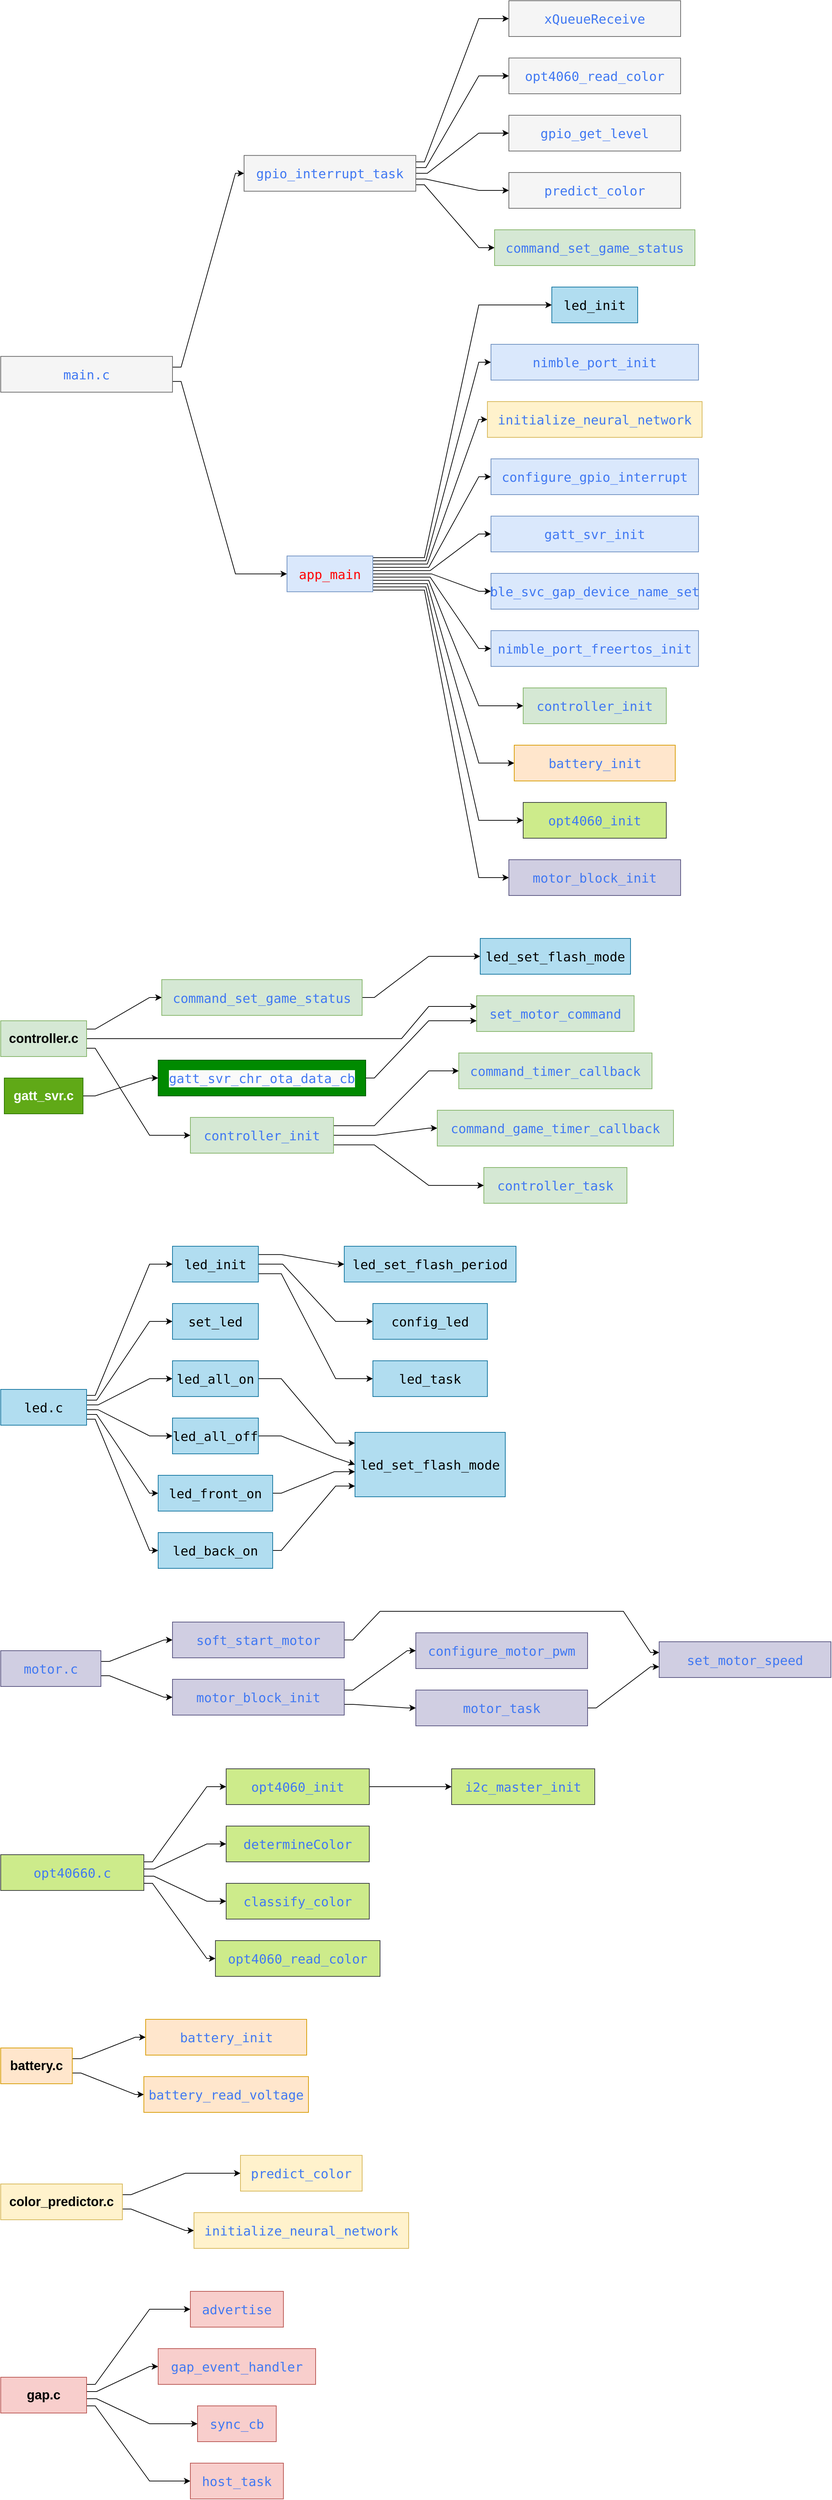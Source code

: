 <mxfile version="26.0.4" pages="3">
  <diagram name="第 1 页" id="nr01dpjci6zuxXjNMyAL">
    <mxGraphModel dx="1687" dy="1024" grid="1" gridSize="10" guides="1" tooltips="1" connect="1" arrows="1" fold="1" page="1" pageScale="1" pageWidth="1169" pageHeight="827" math="0" shadow="0">
      <root>
        <mxCell id="0" />
        <mxCell id="1" parent="0" />
        <mxCell id="CMXorDokihR4swAWJHBv-3" style="edgeStyle=orthogonalEdgeStyle;rounded=0;orthogonalLoop=1;jettySize=auto;html=1;entryDx=0;entryDy=0;noEdgeStyle=1;orthogonal=1;" parent="1" source="CMXorDokihR4swAWJHBv-1" target="CMXorDokihR4swAWJHBv-2" edge="1">
          <mxGeometry relative="1" as="geometry">
            <Array as="points">
              <mxPoint x="592" y="225.146" />
              <mxPoint x="668" y="25" />
            </Array>
          </mxGeometry>
        </mxCell>
        <mxCell id="CMXorDokihR4swAWJHBv-5" style="edgeStyle=orthogonalEdgeStyle;rounded=0;orthogonalLoop=1;jettySize=auto;html=1;noEdgeStyle=1;orthogonal=1;" parent="1" source="CMXorDokihR4swAWJHBv-1" target="CMXorDokihR4swAWJHBv-4" edge="1">
          <mxGeometry relative="1" as="geometry">
            <Array as="points">
              <mxPoint x="594" y="233.146" />
              <mxPoint x="668" y="105" />
            </Array>
          </mxGeometry>
        </mxCell>
        <mxCell id="CMXorDokihR4swAWJHBv-9" style="edgeStyle=orthogonalEdgeStyle;rounded=0;orthogonalLoop=1;jettySize=auto;html=1;entryDx=0;entryDy=0;noEdgeStyle=1;orthogonal=1;" parent="1" source="CMXorDokihR4swAWJHBv-1" target="CMXorDokihR4swAWJHBv-6" edge="1">
          <mxGeometry relative="1" as="geometry">
            <Array as="points">
              <mxPoint x="596" y="241.146" />
              <mxPoint x="668" y="185" />
            </Array>
          </mxGeometry>
        </mxCell>
        <mxCell id="CMXorDokihR4swAWJHBv-10" style="edgeStyle=orthogonalEdgeStyle;rounded=0;orthogonalLoop=1;jettySize=auto;html=1;entryDx=0;entryDy=0;noEdgeStyle=1;orthogonal=1;" parent="1" source="CMXorDokihR4swAWJHBv-1" target="CMXorDokihR4swAWJHBv-7" edge="1">
          <mxGeometry relative="1" as="geometry">
            <Array as="points">
              <mxPoint x="594" y="249.146" />
              <mxPoint x="668" y="265" />
            </Array>
          </mxGeometry>
        </mxCell>
        <mxCell id="CMXorDokihR4swAWJHBv-94" style="edgeStyle=orthogonalEdgeStyle;rounded=0;orthogonalLoop=1;jettySize=auto;html=1;entryDx=0;entryDy=0;noEdgeStyle=1;orthogonal=1;" parent="1" source="CMXorDokihR4swAWJHBv-1" target="CMXorDokihR4swAWJHBv-93" edge="1">
          <mxGeometry relative="1" as="geometry">
            <Array as="points">
              <mxPoint x="592" y="257.146" />
              <mxPoint x="668" y="345" />
            </Array>
          </mxGeometry>
        </mxCell>
        <mxCell id="CMXorDokihR4swAWJHBv-1" value="&lt;div style=&quot;color: rgb(56, 58, 66); font-family: &amp;quot;Cascadia Mono Seimibold&amp;quot;, &amp;quot;JetBrains Mono Semibold&amp;quot;, Consolas, monospace, &amp;quot;Courier New&amp;quot;, Consolas, &amp;quot;Courier New&amp;quot;, monospace; font-weight: normal; font-size: 18px; line-height: 24px; white-space: pre;&quot;&gt;&lt;div style=&quot;&quot;&gt;&lt;span style=&quot;color: rgb(64, 120, 242);&quot;&gt;gpio_interrupt_task&lt;/span&gt;&lt;/div&gt;&lt;/div&gt;" style="text;whiteSpace=wrap;html=1;align=center;verticalAlign=middle;fillColor=#f5f5f5;fontColor=#333333;strokeColor=#666666;" parent="1" vertex="1">
          <mxGeometry x="340" y="216.146" width="240" height="50" as="geometry" />
        </mxCell>
        <mxCell id="CMXorDokihR4swAWJHBv-2" value="&lt;div style=&quot;color: rgb(56, 58, 66); font-family: &amp;quot;Cascadia Mono Seimibold&amp;quot;, &amp;quot;JetBrains Mono Semibold&amp;quot;, Consolas, monospace, &amp;quot;Courier New&amp;quot;, Consolas, &amp;quot;Courier New&amp;quot;, monospace; font-weight: normal; font-size: 18px; line-height: 24px; white-space: pre;&quot;&gt;&lt;div style=&quot;line-height: 24px;&quot;&gt;&lt;span style=&quot;color: rgb(64, 120, 242);&quot;&gt;xQueueReceive&lt;/span&gt;&lt;/div&gt;&lt;/div&gt;" style="text;whiteSpace=wrap;html=1;align=center;verticalAlign=middle;fillColor=#f5f5f5;fontColor=#333333;strokeColor=#666666;" parent="1" vertex="1">
          <mxGeometry x="710" width="240" height="50" as="geometry" />
        </mxCell>
        <mxCell id="CMXorDokihR4swAWJHBv-4" value="&lt;div style=&quot;color: rgb(56, 58, 66); font-family: &amp;quot;Cascadia Mono Seimibold&amp;quot;, &amp;quot;JetBrains Mono Semibold&amp;quot;, Consolas, monospace, &amp;quot;Courier New&amp;quot;, Consolas, &amp;quot;Courier New&amp;quot;, monospace; font-weight: normal; font-size: 18px; line-height: 24px; white-space: pre;&quot;&gt;&lt;div style=&quot;line-height: 24px;&quot;&gt;&lt;div style=&quot;line-height: 24px;&quot;&gt;&lt;span style=&quot;color: rgb(64, 120, 242);&quot;&gt;opt4060_read_color&lt;/span&gt;&lt;/div&gt;&lt;/div&gt;&lt;/div&gt;" style="text;whiteSpace=wrap;html=1;align=center;verticalAlign=middle;fillColor=#f5f5f5;fontColor=#333333;strokeColor=#666666;" parent="1" vertex="1">
          <mxGeometry x="710" y="80" width="240" height="50" as="geometry" />
        </mxCell>
        <mxCell id="CMXorDokihR4swAWJHBv-6" value="&lt;div style=&quot;color: rgb(56, 58, 66); font-family: &amp;quot;Cascadia Mono Seimibold&amp;quot;, &amp;quot;JetBrains Mono Semibold&amp;quot;, Consolas, monospace, &amp;quot;Courier New&amp;quot;, Consolas, &amp;quot;Courier New&amp;quot;, monospace; font-weight: normal; font-size: 18px; line-height: 24px; white-space: pre;&quot;&gt;&lt;div style=&quot;line-height: 24px;&quot;&gt;&lt;div style=&quot;line-height: 24px;&quot;&gt;&lt;div style=&quot;line-height: 24px;&quot;&gt;&lt;span style=&quot;color: rgb(64, 120, 242);&quot;&gt;gpio_get_level&lt;/span&gt;&lt;/div&gt;&lt;/div&gt;&lt;/div&gt;&lt;/div&gt;" style="text;whiteSpace=wrap;html=1;align=center;verticalAlign=middle;fillColor=#f5f5f5;fontColor=#333333;strokeColor=#666666;" parent="1" vertex="1">
          <mxGeometry x="710" y="160" width="240" height="50" as="geometry" />
        </mxCell>
        <mxCell id="CMXorDokihR4swAWJHBv-7" value="&lt;div style=&quot;color: rgb(56, 58, 66); font-family: &amp;quot;Cascadia Mono Seimibold&amp;quot;, &amp;quot;JetBrains Mono Semibold&amp;quot;, Consolas, monospace, &amp;quot;Courier New&amp;quot;, Consolas, &amp;quot;Courier New&amp;quot;, monospace; font-weight: normal; font-size: 18px; line-height: 24px; white-space: pre;&quot;&gt;&lt;div style=&quot;line-height: 24px;&quot;&gt;&lt;div style=&quot;line-height: 24px;&quot;&gt;&lt;div style=&quot;line-height: 24px;&quot;&gt;&lt;div style=&quot;line-height: 24px;&quot;&gt;&lt;span style=&quot;color: rgb(64, 120, 242);&quot;&gt;predict_color&lt;/span&gt;&lt;/div&gt;&lt;/div&gt;&lt;/div&gt;&lt;/div&gt;&lt;/div&gt;" style="text;whiteSpace=wrap;html=1;align=center;verticalAlign=middle;fillColor=#f5f5f5;fontColor=#333333;strokeColor=#666666;" parent="1" vertex="1">
          <mxGeometry x="710" y="240" width="240" height="50" as="geometry" />
        </mxCell>
        <mxCell id="CMXorDokihR4swAWJHBv-20" style="edgeStyle=orthogonalEdgeStyle;rounded=0;orthogonalLoop=1;jettySize=auto;html=1;entryDx=0;entryDy=0;noEdgeStyle=1;orthogonal=1;" parent="1" source="CMXorDokihR4swAWJHBv-12" target="CMXorDokihR4swAWJHBv-126" edge="1">
          <mxGeometry relative="1" as="geometry">
            <mxPoint x="787.5" y="1395.0" as="targetPoint" />
            <Array as="points">
              <mxPoint x="592" y="777.967" />
              <mxPoint x="668" y="425" />
            </Array>
          </mxGeometry>
        </mxCell>
        <mxCell id="CMXorDokihR4swAWJHBv-29" style="edgeStyle=orthogonalEdgeStyle;rounded=0;orthogonalLoop=1;jettySize=auto;html=1;exitDx=0;exitDy=0;entryDx=0;entryDy=0;noEdgeStyle=1;orthogonal=1;exitPerimeter=0;" parent="1" source="CMXorDokihR4swAWJHBv-12" target="CMXorDokihR4swAWJHBv-28" edge="1">
          <mxGeometry relative="1" as="geometry">
            <Array as="points">
              <mxPoint x="594" y="782.513" />
              <mxPoint x="668" y="505" />
            </Array>
          </mxGeometry>
        </mxCell>
        <mxCell id="CMXorDokihR4swAWJHBv-41" style="edgeStyle=orthogonalEdgeStyle;rounded=0;orthogonalLoop=1;jettySize=auto;html=1;noEdgeStyle=1;orthogonal=1;entryDx=0;entryDy=0;" parent="1" source="CMXorDokihR4swAWJHBv-12" target="9-8ZHkOtHVzXQF-S8PlC-1" edge="1">
          <mxGeometry relative="1" as="geometry">
            <mxPoint x="700" y="1635" as="targetPoint" />
            <Array as="points">
              <mxPoint x="596" y="787.058" />
              <mxPoint x="668" y="585" />
            </Array>
          </mxGeometry>
        </mxCell>
        <mxCell id="CMXorDokihR4swAWJHBv-42" style="edgeStyle=orthogonalEdgeStyle;rounded=0;orthogonalLoop=1;jettySize=auto;html=1;entryDx=0;entryDy=0;noEdgeStyle=1;orthogonal=1;" parent="1" source="CMXorDokihR4swAWJHBv-12" target="CMXorDokihR4swAWJHBv-36" edge="1">
          <mxGeometry relative="1" as="geometry">
            <Array as="points">
              <mxPoint x="598" y="791.604" />
              <mxPoint x="668" y="665" />
            </Array>
          </mxGeometry>
        </mxCell>
        <mxCell id="CMXorDokihR4swAWJHBv-43" style="edgeStyle=orthogonalEdgeStyle;rounded=0;orthogonalLoop=1;jettySize=auto;html=1;entryDx=0;entryDy=0;noEdgeStyle=1;orthogonal=1;" parent="1" source="CMXorDokihR4swAWJHBv-12" target="CMXorDokihR4swAWJHBv-30" edge="1">
          <mxGeometry relative="1" as="geometry">
            <Array as="points">
              <mxPoint x="600" y="796.149" />
              <mxPoint x="668" y="745" />
            </Array>
          </mxGeometry>
        </mxCell>
        <mxCell id="CMXorDokihR4swAWJHBv-44" style="edgeStyle=orthogonalEdgeStyle;rounded=0;orthogonalLoop=1;jettySize=auto;html=1;entryDx=0;entryDy=0;noEdgeStyle=1;orthogonal=1;" parent="1" source="CMXorDokihR4swAWJHBv-12" target="CMXorDokihR4swAWJHBv-31" edge="1">
          <mxGeometry relative="1" as="geometry">
            <Array as="points">
              <mxPoint x="602" y="800.694" />
              <mxPoint x="668" y="825" />
            </Array>
          </mxGeometry>
        </mxCell>
        <mxCell id="CMXorDokihR4swAWJHBv-45" style="edgeStyle=orthogonalEdgeStyle;rounded=0;orthogonalLoop=1;jettySize=auto;html=1;entryDx=0;entryDy=0;noEdgeStyle=1;orthogonal=1;" parent="1" source="CMXorDokihR4swAWJHBv-12" target="CMXorDokihR4swAWJHBv-32" edge="1">
          <mxGeometry relative="1" as="geometry">
            <Array as="points">
              <mxPoint x="600" y="805.24" />
              <mxPoint x="668" y="905" />
            </Array>
          </mxGeometry>
        </mxCell>
        <mxCell id="CMXorDokihR4swAWJHBv-46" style="edgeStyle=orthogonalEdgeStyle;rounded=0;orthogonalLoop=1;jettySize=auto;html=1;entryDx=0;entryDy=0;noEdgeStyle=1;orthogonal=1;" parent="1" source="CMXorDokihR4swAWJHBv-12" target="TMxWmTK1whZgZBAUiT3e-1" edge="1">
          <mxGeometry relative="1" as="geometry">
            <Array as="points">
              <mxPoint x="598" y="809.785" />
              <mxPoint x="668" y="985" />
            </Array>
            <mxPoint x="685" y="905" as="targetPoint" />
          </mxGeometry>
        </mxCell>
        <mxCell id="CMXorDokihR4swAWJHBv-47" style="edgeStyle=orthogonalEdgeStyle;rounded=0;orthogonalLoop=1;jettySize=auto;html=1;entryDx=0;entryDy=0;noEdgeStyle=1;orthogonal=1;" parent="1" source="CMXorDokihR4swAWJHBv-12" target="CMXorDokihR4swAWJHBv-129" edge="1">
          <mxGeometry relative="1" as="geometry">
            <mxPoint x="700" y="2355" as="targetPoint" />
            <Array as="points">
              <mxPoint x="596" y="814.331" />
              <mxPoint x="668" y="1065" />
            </Array>
          </mxGeometry>
        </mxCell>
        <mxCell id="CMXorDokihR4swAWJHBv-49" style="edgeStyle=orthogonalEdgeStyle;rounded=0;orthogonalLoop=1;jettySize=auto;html=1;entryDx=0;entryDy=0;noEdgeStyle=1;orthogonal=1;" parent="1" source="CMXorDokihR4swAWJHBv-12" target="CMXorDokihR4swAWJHBv-154" edge="1">
          <mxGeometry relative="1" as="geometry">
            <mxPoint x="700" y="2355" as="targetPoint" />
            <Array as="points">
              <mxPoint x="594" y="818.876" />
              <mxPoint x="668" y="1145" />
            </Array>
          </mxGeometry>
        </mxCell>
        <mxCell id="IElXAUZjIa1lWU1AJ27X-2" style="edgeStyle=orthogonalEdgeStyle;rounded=0;orthogonalLoop=1;jettySize=auto;html=1;entryDx=0;entryDy=0;noEdgeStyle=1;orthogonal=1;" parent="1" source="CMXorDokihR4swAWJHBv-12" target="IElXAUZjIa1lWU1AJ27X-1" edge="1">
          <mxGeometry relative="1" as="geometry">
            <Array as="points">
              <mxPoint x="592" y="823.422" />
              <mxPoint x="668" y="1225" />
            </Array>
          </mxGeometry>
        </mxCell>
        <mxCell id="CMXorDokihR4swAWJHBv-12" value="&lt;div style=&quot;font-family: &amp;quot;Cascadia Mono Seimibold&amp;quot;, &amp;quot;JetBrains Mono Semibold&amp;quot;, Consolas, monospace, &amp;quot;Courier New&amp;quot;, Consolas, &amp;quot;Courier New&amp;quot;, monospace; font-weight: normal; font-size: 18px; line-height: 24px; white-space: pre;&quot;&gt;&lt;div style=&quot;&quot;&gt;&lt;span&gt;&lt;font style=&quot;color: rgb(255, 0, 0);&quot;&gt;app_main&lt;/font&gt;&lt;/span&gt;&lt;/div&gt;&lt;/div&gt;" style="text;whiteSpace=wrap;html=1;fillColor=#dae8fc;strokeColor=#6c8ebf;align=center;verticalAlign=middle;" parent="1" vertex="1">
          <mxGeometry x="400" y="775.694" width="120" height="50" as="geometry" />
        </mxCell>
        <mxCell id="CMXorDokihR4swAWJHBv-28" value="&lt;div style=&quot;font-family: &amp;quot;Cascadia Mono Seimibold&amp;quot;, &amp;quot;JetBrains Mono Semibold&amp;quot;, Consolas, monospace, &amp;quot;Courier New&amp;quot;, Consolas, &amp;quot;Courier New&amp;quot;, monospace; font-weight: normal; font-size: 18px; line-height: 24px; white-space: pre;&quot;&gt;&lt;div style=&quot;&quot;&gt;&lt;div style=&quot;color: rgb(56, 58, 66); line-height: 24px;&quot;&gt;&lt;div style=&quot;line-height: 24px;&quot;&gt;&lt;div style=&quot;line-height: 24px;&quot;&gt;&lt;div style=&quot;line-height: 24px;&quot;&gt;&lt;span style=&quot;color: rgb(64, 120, 242);&quot;&gt;nimble_port_init&lt;/span&gt;&lt;/div&gt;&lt;/div&gt;&lt;/div&gt;&lt;/div&gt;&lt;/div&gt;&lt;/div&gt;" style="text;whiteSpace=wrap;html=1;fillColor=#dae8fc;strokeColor=#6c8ebf;align=center;verticalAlign=middle;" parent="1" vertex="1">
          <mxGeometry x="685" y="480" width="290" height="50" as="geometry" />
        </mxCell>
        <mxCell id="CMXorDokihR4swAWJHBv-30" value="&lt;div style=&quot;font-family: &amp;quot;Cascadia Mono Seimibold&amp;quot;, &amp;quot;JetBrains Mono Semibold&amp;quot;, Consolas, monospace, &amp;quot;Courier New&amp;quot;, Consolas, &amp;quot;Courier New&amp;quot;, monospace; font-weight: normal; font-size: 18px; line-height: 24px; white-space: pre;&quot;&gt;&lt;div style=&quot;&quot;&gt;&lt;div style=&quot;color: rgb(56, 58, 66); line-height: 24px;&quot;&gt;&lt;div style=&quot;line-height: 24px;&quot;&gt;&lt;div style=&quot;line-height: 24px;&quot;&gt;&lt;div style=&quot;line-height: 24px;&quot;&gt;&lt;span style=&quot;color: rgb(64, 120, 242);&quot;&gt;gatt_svr_init&lt;/span&gt;&lt;/div&gt;&lt;/div&gt;&lt;/div&gt;&lt;/div&gt;&lt;/div&gt;&lt;/div&gt;" style="text;whiteSpace=wrap;html=1;fillColor=#dae8fc;strokeColor=#6c8ebf;align=center;verticalAlign=middle;" parent="1" vertex="1">
          <mxGeometry x="685" y="720" width="290" height="50" as="geometry" />
        </mxCell>
        <mxCell id="CMXorDokihR4swAWJHBv-31" value="&lt;div style=&quot;font-family: &amp;quot;Cascadia Mono Seimibold&amp;quot;, &amp;quot;JetBrains Mono Semibold&amp;quot;, Consolas, monospace, &amp;quot;Courier New&amp;quot;, Consolas, &amp;quot;Courier New&amp;quot;, monospace; font-weight: normal; font-size: 18px; line-height: 24px; white-space: pre;&quot;&gt;&lt;div style=&quot;&quot;&gt;&lt;div style=&quot;color: rgb(56, 58, 66); line-height: 24px;&quot;&gt;&lt;div style=&quot;line-height: 24px;&quot;&gt;&lt;div style=&quot;line-height: 24px;&quot;&gt;&lt;div style=&quot;line-height: 24px;&quot;&gt;&lt;span style=&quot;color: rgb(64, 120, 242);&quot;&gt;ble_svc_gap_device_name_set&lt;/span&gt;&lt;/div&gt;&lt;/div&gt;&lt;/div&gt;&lt;/div&gt;&lt;/div&gt;&lt;/div&gt;" style="text;whiteSpace=wrap;html=1;fillColor=#dae8fc;strokeColor=#6c8ebf;align=center;verticalAlign=middle;" parent="1" vertex="1">
          <mxGeometry x="685.0" y="800" width="290" height="50" as="geometry" />
        </mxCell>
        <mxCell id="CMXorDokihR4swAWJHBv-32" value="&lt;div style=&quot;font-family: &amp;quot;Cascadia Mono Seimibold&amp;quot;, &amp;quot;JetBrains Mono Semibold&amp;quot;, Consolas, monospace, &amp;quot;Courier New&amp;quot;, Consolas, &amp;quot;Courier New&amp;quot;, monospace; font-weight: normal; font-size: 18px; line-height: 24px; white-space: pre;&quot;&gt;&lt;div style=&quot;&quot;&gt;&lt;div style=&quot;color: rgb(56, 58, 66); line-height: 24px;&quot;&gt;&lt;div style=&quot;line-height: 24px;&quot;&gt;&lt;div style=&quot;line-height: 24px;&quot;&gt;&lt;div style=&quot;line-height: 24px;&quot;&gt;&lt;span style=&quot;color: rgb(64, 120, 242);&quot;&gt;nimble_port_freertos_init&lt;/span&gt;&lt;/div&gt;&lt;/div&gt;&lt;/div&gt;&lt;/div&gt;&lt;/div&gt;&lt;/div&gt;" style="text;whiteSpace=wrap;html=1;fillColor=#dae8fc;strokeColor=#6c8ebf;align=center;verticalAlign=middle;" parent="1" vertex="1">
          <mxGeometry x="685" y="880" width="290" height="50" as="geometry" />
        </mxCell>
        <mxCell id="CMXorDokihR4swAWJHBv-36" value="&lt;div style=&quot;font-family: &amp;quot;Cascadia Mono Seimibold&amp;quot;, &amp;quot;JetBrains Mono Semibold&amp;quot;, Consolas, monospace, &amp;quot;Courier New&amp;quot;, Consolas, &amp;quot;Courier New&amp;quot;, monospace; font-weight: normal; font-size: 18px; line-height: 24px; white-space: pre;&quot;&gt;&lt;div style=&quot;&quot;&gt;&lt;div style=&quot;color: rgb(56, 58, 66); line-height: 24px;&quot;&gt;&lt;div style=&quot;line-height: 24px;&quot;&gt;&lt;div style=&quot;line-height: 24px;&quot;&gt;&lt;div style=&quot;line-height: 24px;&quot;&gt;&lt;div style=&quot;line-height: 24px;&quot;&gt;&lt;span style=&quot;color: rgb(64, 120, 242);&quot;&gt;configure_gpio_interrupt&lt;/span&gt;&lt;/div&gt;&lt;/div&gt;&lt;/div&gt;&lt;/div&gt;&lt;/div&gt;&lt;/div&gt;&lt;/div&gt;" style="text;whiteSpace=wrap;html=1;fillColor=#dae8fc;strokeColor=#6c8ebf;align=center;verticalAlign=middle;" parent="1" vertex="1">
          <mxGeometry x="685" y="640" width="290" height="50" as="geometry" />
        </mxCell>
        <mxCell id="CMXorDokihR4swAWJHBv-85" style="edgeStyle=orthogonalEdgeStyle;rounded=0;orthogonalLoop=1;jettySize=auto;html=1;entryDx=0;entryDy=0;noEdgeStyle=1;orthogonal=1;" parent="1" source="CMXorDokihR4swAWJHBv-84" target="CMXorDokihR4swAWJHBv-1" edge="1">
          <mxGeometry relative="1" as="geometry">
            <Array as="points">
              <mxPoint x="252" y="511.875" />
              <mxPoint x="328" y="241.146" />
            </Array>
          </mxGeometry>
        </mxCell>
        <mxCell id="CMXorDokihR4swAWJHBv-86" style="edgeStyle=orthogonalEdgeStyle;rounded=0;orthogonalLoop=1;jettySize=auto;html=1;entryDx=0;entryDy=0;noEdgeStyle=1;orthogonal=1;" parent="1" source="CMXorDokihR4swAWJHBv-84" target="CMXorDokihR4swAWJHBv-12" edge="1">
          <mxGeometry relative="1" as="geometry">
            <Array as="points">
              <mxPoint x="252" y="531.875" />
              <mxPoint x="328" y="800.694" />
            </Array>
          </mxGeometry>
        </mxCell>
        <mxCell id="CMXorDokihR4swAWJHBv-84" value="&lt;div style=&quot;color: rgb(56, 58, 66); font-family: &amp;quot;Cascadia Mono Seimibold&amp;quot;, &amp;quot;JetBrains Mono Semibold&amp;quot;, Consolas, monospace, &amp;quot;Courier New&amp;quot;, Consolas, &amp;quot;Courier New&amp;quot;, monospace; font-weight: normal; font-size: 18px; line-height: 24px; white-space: pre;&quot;&gt;&lt;div style=&quot;&quot;&gt;&lt;span style=&quot;color: rgb(64, 120, 242);&quot;&gt;main.c&lt;/span&gt;&lt;/div&gt;&lt;/div&gt;" style="text;whiteSpace=wrap;html=1;align=center;verticalAlign=middle;fillColor=#f5f5f5;fontColor=#333333;strokeColor=#666666;" parent="1" vertex="1">
          <mxGeometry y="496.875" width="240" height="50" as="geometry" />
        </mxCell>
        <mxCell id="CMXorDokihR4swAWJHBv-93" value="&lt;div style=&quot;color: rgb(56, 58, 66); font-family: &amp;quot;Cascadia Mono Seimibold&amp;quot;, &amp;quot;JetBrains Mono Semibold&amp;quot;, Consolas, monospace, &amp;quot;Courier New&amp;quot;, Consolas, &amp;quot;Courier New&amp;quot;, monospace; font-weight: normal; font-size: 18px; line-height: 24px; white-space: pre;&quot;&gt;&lt;div style=&quot;&quot;&gt;&lt;span style=&quot;color: rgb(64, 120, 242);&quot;&gt;command_set_game_status&lt;/span&gt;&lt;/div&gt;&lt;/div&gt;" style="text;whiteSpace=wrap;html=1;fillColor=#d5e8d4;strokeColor=#82b366;align=center;verticalAlign=middle;" parent="1" vertex="1">
          <mxGeometry x="690" y="320" width="280" height="50" as="geometry" />
        </mxCell>
        <mxCell id="CMXorDokihR4swAWJHBv-126" value="&lt;div style=&quot;font-family: &amp;quot;Cascadia Mono Seimibold&amp;quot;, &amp;quot;JetBrains Mono Semibold&amp;quot;, Consolas, monospace, &amp;quot;Courier New&amp;quot;, Consolas, &amp;quot;Courier New&amp;quot;, monospace; font-weight: normal; font-size: 18px; line-height: 24px; white-space: pre;&quot;&gt;&lt;div style=&quot;&quot;&gt;&lt;span style=&quot;&quot;&gt;led_init&lt;/span&gt;&lt;/div&gt;&lt;/div&gt;" style="text;whiteSpace=wrap;html=1;fillColor=#b1ddf0;strokeColor=#10739e;align=center;verticalAlign=middle;" parent="1" vertex="1">
          <mxGeometry x="770" y="400" width="120" height="50" as="geometry" />
        </mxCell>
        <mxCell id="CMXorDokihR4swAWJHBv-129" value="&lt;div style=&quot;color: rgb(56, 58, 66); font-family: &amp;quot;Cascadia Mono Seimibold&amp;quot;, &amp;quot;JetBrains Mono Semibold&amp;quot;, Consolas, monospace, &amp;quot;Courier New&amp;quot;, Consolas, &amp;quot;Courier New&amp;quot;, monospace; font-weight: normal; font-size: 18px; line-height: 24px; white-space: pre;&quot;&gt;&lt;div style=&quot;&quot;&gt;&lt;span style=&quot;color: rgb(64, 120, 242);&quot;&gt;battery_init&lt;/span&gt;&lt;/div&gt;&lt;/div&gt;" style="text;whiteSpace=wrap;html=1;align=center;verticalAlign=middle;fillColor=#ffe6cc;strokeColor=#d79b00;" parent="1" vertex="1">
          <mxGeometry x="717.5" y="1040" width="225" height="50" as="geometry" />
        </mxCell>
        <mxCell id="CMXorDokihR4swAWJHBv-154" value="&lt;div style=&quot;color: rgb(56, 58, 66); font-family: &amp;quot;Cascadia Mono Seimibold&amp;quot;, &amp;quot;JetBrains Mono Semibold&amp;quot;, Consolas, monospace, &amp;quot;Courier New&amp;quot;, Consolas, &amp;quot;Courier New&amp;quot;, monospace; font-weight: normal; font-size: 18px; line-height: 24px; white-space: pre;&quot;&gt;&lt;div style=&quot;&quot;&gt;&lt;span style=&quot;color: rgb(64, 120, 242);&quot;&gt;opt4060_init&lt;/span&gt;&lt;/div&gt;&lt;/div&gt;" style="text;whiteSpace=wrap;html=1;fillColor=#cdeb8b;strokeColor=#36393d;align=center;verticalAlign=middle;" parent="1" vertex="1">
          <mxGeometry x="730" y="1120" width="200" height="50" as="geometry" />
        </mxCell>
        <mxCell id="9-8ZHkOtHVzXQF-S8PlC-1" value="&lt;div style=&quot;color: rgb(56, 58, 66); font-family: &amp;quot;Cascadia Mono Seimibold&amp;quot;, &amp;quot;JetBrains Mono Semibold&amp;quot;, Consolas, monospace, &amp;quot;Courier New&amp;quot;, Consolas, &amp;quot;Courier New&amp;quot;, monospace; font-weight: normal; font-size: 18px; line-height: 24px; white-space: pre;&quot;&gt;&lt;div style=&quot;&quot;&gt;&lt;span style=&quot;color: rgb(64, 120, 242);&quot;&gt;initialize_neural_network&lt;/span&gt;&lt;/div&gt;&lt;/div&gt;" style="text;whiteSpace=wrap;html=1;fillColor=#fff2cc;strokeColor=#d6b656;align=center;verticalAlign=middle;" parent="1" vertex="1">
          <mxGeometry x="680" y="560" width="300" height="50" as="geometry" />
        </mxCell>
        <mxCell id="IElXAUZjIa1lWU1AJ27X-1" value="&lt;div style=&quot;color: rgb(56, 58, 66); font-family: &amp;quot;Cascadia Mono Seimibold&amp;quot;, &amp;quot;JetBrains Mono Semibold&amp;quot;, Consolas, monospace, &amp;quot;Courier New&amp;quot;, Consolas, &amp;quot;Courier New&amp;quot;, monospace; font-weight: normal; font-size: 18px; line-height: 24px; white-space: pre;&quot;&gt;&lt;div style=&quot;&quot;&gt;&lt;span style=&quot;color: rgb(64, 120, 242);&quot;&gt;motor_block_init&lt;/span&gt;&lt;/div&gt;&lt;/div&gt;" style="text;whiteSpace=wrap;html=1;align=center;verticalAlign=middle;fillColor=#d0cee2;strokeColor=#56517e;" parent="1" vertex="1">
          <mxGeometry x="710" y="1200" width="240" height="50" as="geometry" />
        </mxCell>
        <mxCell id="TMxWmTK1whZgZBAUiT3e-1" value="&lt;div style=&quot;color: rgb(56, 58, 66); font-family: &amp;quot;Cascadia Mono Seimibold&amp;quot;, &amp;quot;JetBrains Mono Semibold&amp;quot;, Consolas, monospace, &amp;quot;Courier New&amp;quot;, Consolas, &amp;quot;Courier New&amp;quot;, monospace; font-weight: normal; font-size: 18px; line-height: 24px; white-space: pre;&quot;&gt;&lt;div style=&quot;&quot;&gt;&lt;span style=&quot;color: rgb(64, 120, 242);&quot;&gt;controller_init&lt;/span&gt;&lt;/div&gt;&lt;/div&gt;" style="text;whiteSpace=wrap;html=1;align=center;verticalAlign=middle;fillColor=#d5e8d4;strokeColor=#82b366;" vertex="1" parent="1">
          <mxGeometry x="730" y="960" width="200" height="50" as="geometry" />
        </mxCell>
        <mxCell id="UmsV-8-wk9cn-iWYfX4L-1" style="edgeStyle=orthogonalEdgeStyle;rounded=0;orthogonalLoop=1;jettySize=auto;html=1;noEdgeStyle=1;orthogonal=1;entryDx=0;entryDy=0;" edge="1" parent="1" source="UmsV-8-wk9cn-iWYfX4L-4" target="UmsV-8-wk9cn-iWYfX4L-5">
          <mxGeometry relative="1" as="geometry">
            <Array as="points">
              <mxPoint x="134" y="1450" />
              <mxPoint x="170" y="1450" />
              <mxPoint x="560" y="1450" />
              <mxPoint x="598" y="1405" />
            </Array>
            <mxPoint x="650" y="1350" as="targetPoint" />
          </mxGeometry>
        </mxCell>
        <mxCell id="UmsV-8-wk9cn-iWYfX4L-3" style="edgeStyle=orthogonalEdgeStyle;rounded=0;orthogonalLoop=1;jettySize=auto;html=1;entryDx=0;entryDy=0;noEdgeStyle=1;orthogonal=1;" edge="1" parent="1" source="UmsV-8-wk9cn-iWYfX4L-4" target="UmsV-8-wk9cn-iWYfX4L-62">
          <mxGeometry relative="1" as="geometry">
            <Array as="points">
              <mxPoint x="132" y="1436.667" />
              <mxPoint x="208" y="1392.5" />
            </Array>
          </mxGeometry>
        </mxCell>
        <mxCell id="UmsV-8-wk9cn-iWYfX4L-4" value="&lt;span style=&quot;color: rgb(0, 0, 0); font-family: NeverMind, sans-serif, &amp;quot;Microsoft YaHei&amp;quot;, &amp;quot;PingFang SC&amp;quot;, &amp;quot;Microsoft JhengHei&amp;quot;, &amp;quot;Apple Color Emoji&amp;quot;, &amp;quot;Segoe UI Emoji&amp;quot;, &amp;quot;Segoe UI Symbol&amp;quot;, &amp;quot;Noto Color Emoji&amp;quot;; font-size: 18px; font-style: normal; font-variant-ligatures: normal; font-variant-caps: normal; font-weight: 600; letter-spacing: normal; orphans: 2; text-indent: 0px; text-transform: none; white-space: break-spaces; widows: 2; word-spacing: 0px; -webkit-text-stroke-width: 0px; text-decoration-thickness: initial; text-decoration-style: initial; text-decoration-color: initial; float: none; display: inline !important;&quot;&gt;controller.c&lt;/span&gt;" style="text;whiteSpace=wrap;html=1;align=center;verticalAlign=middle;fillColor=#d5e8d4;strokeColor=#82b366;" vertex="1" parent="1">
          <mxGeometry y="1425" width="120" height="50" as="geometry" />
        </mxCell>
        <mxCell id="UmsV-8-wk9cn-iWYfX4L-5" value="&lt;div style=&quot;color: rgb(56, 58, 66); font-family: &amp;quot;Cascadia Mono Seimibold&amp;quot;, &amp;quot;JetBrains Mono Semibold&amp;quot;, Consolas, monospace, &amp;quot;Courier New&amp;quot;, Consolas, &amp;quot;Courier New&amp;quot;, monospace; font-weight: normal; font-size: 18px; line-height: 24px; white-space: pre;&quot;&gt;&lt;div style=&quot;&quot;&gt;&lt;span style=&quot;color: rgb(64, 120, 242);&quot;&gt;set_motor_command&lt;/span&gt;&lt;/div&gt;&lt;/div&gt;" style="text;whiteSpace=wrap;html=1;align=center;verticalAlign=middle;fillColor=#d5e8d4;strokeColor=#82b366;" vertex="1" parent="1">
          <mxGeometry x="665" y="1390" width="220" height="50" as="geometry" />
        </mxCell>
        <mxCell id="UmsV-8-wk9cn-iWYfX4L-6" value="&lt;div style=&quot;color: rgb(56, 58, 66); font-family: &amp;quot;Cascadia Mono Seimibold&amp;quot;, &amp;quot;JetBrains Mono Semibold&amp;quot;, Consolas, monospace, &amp;quot;Courier New&amp;quot;, Consolas, &amp;quot;Courier New&amp;quot;, monospace; font-weight: normal; font-size: 18px; line-height: 24px; white-space: pre;&quot;&gt;&lt;div style=&quot;&quot;&gt;&lt;span style=&quot;color: rgb(64, 120, 242);&quot;&gt;controller_task&lt;/span&gt;&lt;/div&gt;&lt;/div&gt;" style="text;whiteSpace=wrap;html=1;align=center;verticalAlign=middle;fillColor=#d5e8d4;strokeColor=#82b366;" vertex="1" parent="1">
          <mxGeometry x="675" y="1630" width="200" height="50" as="geometry" />
        </mxCell>
        <mxCell id="UmsV-8-wk9cn-iWYfX4L-7" style="edgeStyle=orthogonalEdgeStyle;rounded=0;orthogonalLoop=1;jettySize=auto;html=1;noEdgeStyle=1;orthogonal=1;" edge="1" parent="1" source="UmsV-8-wk9cn-iWYfX4L-9" target="UmsV-8-wk9cn-iWYfX4L-63">
          <mxGeometry relative="1" as="geometry">
            <Array as="points">
              <mxPoint x="522" y="1571.667" />
              <mxPoint x="598" y="1495" />
            </Array>
          </mxGeometry>
        </mxCell>
        <mxCell id="UmsV-8-wk9cn-iWYfX4L-8" style="edgeStyle=orthogonalEdgeStyle;rounded=0;orthogonalLoop=1;jettySize=auto;html=1;entryDx=0;entryDy=0;noEdgeStyle=1;orthogonal=1;" edge="1" parent="1" source="UmsV-8-wk9cn-iWYfX4L-9" target="UmsV-8-wk9cn-iWYfX4L-66">
          <mxGeometry relative="1" as="geometry">
            <Array as="points">
              <mxPoint x="524" y="1585" />
              <mxPoint x="598" y="1575" />
            </Array>
          </mxGeometry>
        </mxCell>
        <mxCell id="rtL32HqUFVVKkPNNqH5C-24" style="edgeStyle=orthogonalEdgeStyle;rounded=0;orthogonalLoop=1;jettySize=auto;html=1;entryX=0;entryY=0.5;entryDx=0;entryDy=0;noEdgeStyle=1;orthogonal=1;" edge="1" parent="1" source="UmsV-8-wk9cn-iWYfX4L-9" target="UmsV-8-wk9cn-iWYfX4L-6">
          <mxGeometry relative="1" as="geometry">
            <Array as="points">
              <mxPoint x="522" y="1598.333" />
              <mxPoint x="598" y="1655" />
            </Array>
          </mxGeometry>
        </mxCell>
        <mxCell id="UmsV-8-wk9cn-iWYfX4L-9" value="&lt;div style=&quot;color: rgb(56, 58, 66); font-family: &amp;quot;Cascadia Mono Seimibold&amp;quot;, &amp;quot;JetBrains Mono Semibold&amp;quot;, Consolas, monospace, &amp;quot;Courier New&amp;quot;, Consolas, &amp;quot;Courier New&amp;quot;, monospace; font-weight: normal; font-size: 18px; line-height: 24px; white-space: pre;&quot;&gt;&lt;div style=&quot;&quot;&gt;&lt;span style=&quot;color: rgb(64, 120, 242);&quot;&gt;controller_init&lt;/span&gt;&lt;/div&gt;&lt;/div&gt;" style="text;whiteSpace=wrap;html=1;align=center;verticalAlign=middle;fillColor=#d5e8d4;strokeColor=#82b366;" vertex="1" parent="1">
          <mxGeometry x="265" y="1560" width="200" height="50" as="geometry" />
        </mxCell>
        <mxCell id="UmsV-8-wk9cn-iWYfX4L-10" style="edgeStyle=orthogonalEdgeStyle;rounded=0;orthogonalLoop=1;jettySize=auto;html=1;noEdgeStyle=1;orthogonal=1;" edge="1" parent="1" source="UmsV-8-wk9cn-iWYfX4L-11" target="UmsV-8-wk9cn-iWYfX4L-13">
          <mxGeometry relative="1" as="geometry">
            <Array as="points">
              <mxPoint x="132" y="1530" />
              <mxPoint x="208" y="1505" />
            </Array>
          </mxGeometry>
        </mxCell>
        <mxCell id="UmsV-8-wk9cn-iWYfX4L-11" value="&lt;span style=&quot;font-family: NeverMind, sans-serif, &amp;quot;Microsoft YaHei&amp;quot;, &amp;quot;PingFang SC&amp;quot;, &amp;quot;Microsoft JhengHei&amp;quot;, &amp;quot;Apple Color Emoji&amp;quot;, &amp;quot;Segoe UI Emoji&amp;quot;, &amp;quot;Segoe UI Symbol&amp;quot;, &amp;quot;Noto Color Emoji&amp;quot;; font-size: 18px; font-style: normal; font-variant-ligatures: normal; font-variant-caps: normal; font-weight: 600; letter-spacing: normal; orphans: 2; text-indent: 0px; text-transform: none; white-space: break-spaces; widows: 2; word-spacing: 0px; -webkit-text-stroke-width: 0px; text-decoration-thickness: initial; text-decoration-style: initial; text-decoration-color: initial; float: none; display: inline !important;&quot;&gt;gatt_svr.c&lt;/span&gt;" style="text;whiteSpace=wrap;html=1;fontColor=#ffffff;align=center;verticalAlign=middle;fillColor=#60a917;strokeColor=#2D7600;" vertex="1" parent="1">
          <mxGeometry x="5" y="1505" width="110" height="50" as="geometry" />
        </mxCell>
        <mxCell id="rtL32HqUFVVKkPNNqH5C-23" style="edgeStyle=orthogonalEdgeStyle;rounded=0;orthogonalLoop=1;jettySize=auto;html=1;exitX=1;exitY=0.5;exitDx=0;exitDy=0;noEdgeStyle=1;orthogonal=1;" edge="1" parent="1" source="UmsV-8-wk9cn-iWYfX4L-13" target="UmsV-8-wk9cn-iWYfX4L-5">
          <mxGeometry relative="1" as="geometry">
            <Array as="points">
              <mxPoint x="522" y="1505" />
              <mxPoint x="598" y="1425" />
            </Array>
          </mxGeometry>
        </mxCell>
        <mxCell id="UmsV-8-wk9cn-iWYfX4L-13" value="&lt;div style=&quot;color: #383a42;background-color: #fafafa;font-family: Cascadia Mono Seimibold,JetBrains Mono Semibold,Consolas, monospace, &#39;Courier New&#39;, Consolas, &#39;Courier New&#39;, monospace;font-weight: normal;font-size: 18px;line-height: 24px;white-space: pre;&quot;&gt;&lt;div&gt;&lt;span style=&quot;color: #4078f2;&quot;&gt;gatt_svr_chr_ota_data_cb&lt;/span&gt;&lt;/div&gt;&lt;/div&gt;" style="text;whiteSpace=wrap;html=1;align=center;verticalAlign=middle;fillColor=#008a00;fontColor=#ffffff;strokeColor=#005700;" vertex="1" parent="1">
          <mxGeometry x="220" y="1480" width="290" height="50" as="geometry" />
        </mxCell>
        <mxCell id="UmsV-8-wk9cn-iWYfX4L-14" value="" style="edgeStyle=orthogonalEdgeStyle;rounded=0;orthogonalLoop=1;jettySize=auto;html=1;noEdgeStyle=1;orthogonal=1;" edge="1" parent="1" source="UmsV-8-wk9cn-iWYfX4L-17" target="UmsV-8-wk9cn-iWYfX4L-25">
          <mxGeometry relative="1" as="geometry">
            <Array as="points">
              <mxPoint x="392" y="1751.667" />
              <mxPoint x="468" y="1765" />
            </Array>
          </mxGeometry>
        </mxCell>
        <mxCell id="UmsV-8-wk9cn-iWYfX4L-15" style="edgeStyle=orthogonalEdgeStyle;rounded=0;orthogonalLoop=1;jettySize=auto;html=1;entryDx=0;entryDy=0;noEdgeStyle=1;orthogonal=1;" edge="1" parent="1" source="UmsV-8-wk9cn-iWYfX4L-17" target="UmsV-8-wk9cn-iWYfX4L-36">
          <mxGeometry relative="1" as="geometry">
            <Array as="points">
              <mxPoint x="394" y="1765" />
              <mxPoint x="468" y="1845" />
            </Array>
          </mxGeometry>
        </mxCell>
        <mxCell id="UmsV-8-wk9cn-iWYfX4L-16" style="edgeStyle=orthogonalEdgeStyle;rounded=0;orthogonalLoop=1;jettySize=auto;html=1;entryDx=0;entryDy=0;noEdgeStyle=1;orthogonal=1;" edge="1" parent="1" source="UmsV-8-wk9cn-iWYfX4L-17" target="UmsV-8-wk9cn-iWYfX4L-37">
          <mxGeometry relative="1" as="geometry">
            <Array as="points">
              <mxPoint x="392" y="1778.333" />
              <mxPoint x="468" y="1925" />
            </Array>
          </mxGeometry>
        </mxCell>
        <mxCell id="UmsV-8-wk9cn-iWYfX4L-17" value="&lt;div style=&quot;font-family: &amp;quot;Cascadia Mono Seimibold&amp;quot;, &amp;quot;JetBrains Mono Semibold&amp;quot;, Consolas, monospace, &amp;quot;Courier New&amp;quot;, Consolas, &amp;quot;Courier New&amp;quot;, monospace; font-weight: normal; font-size: 18px; line-height: 24px; white-space: pre;&quot;&gt;&lt;div style=&quot;&quot;&gt;&lt;span style=&quot;&quot;&gt;led_init&lt;/span&gt;&lt;/div&gt;&lt;/div&gt;" style="text;whiteSpace=wrap;html=1;fillColor=#b1ddf0;strokeColor=#10739e;align=center;verticalAlign=middle;" vertex="1" parent="1">
          <mxGeometry x="240" y="1740" width="120" height="50" as="geometry" />
        </mxCell>
        <mxCell id="UmsV-8-wk9cn-iWYfX4L-18" value="" style="edgeStyle=orthogonalEdgeStyle;rounded=0;orthogonalLoop=1;jettySize=auto;html=1;noEdgeStyle=1;orthogonal=1;" edge="1" parent="1" source="UmsV-8-wk9cn-iWYfX4L-24" target="UmsV-8-wk9cn-iWYfX4L-17">
          <mxGeometry relative="1" as="geometry">
            <Array as="points">
              <mxPoint x="132" y="1948.333" />
              <mxPoint x="208" y="1765" />
            </Array>
          </mxGeometry>
        </mxCell>
        <mxCell id="UmsV-8-wk9cn-iWYfX4L-19" style="edgeStyle=orthogonalEdgeStyle;rounded=0;orthogonalLoop=1;jettySize=auto;html=1;entryDx=0;entryDy=0;noEdgeStyle=1;orthogonal=1;" edge="1" parent="1" source="UmsV-8-wk9cn-iWYfX4L-24" target="UmsV-8-wk9cn-iWYfX4L-26">
          <mxGeometry relative="1" as="geometry">
            <Array as="points">
              <mxPoint x="134" y="1955" />
              <mxPoint x="208" y="1845" />
            </Array>
          </mxGeometry>
        </mxCell>
        <mxCell id="UmsV-8-wk9cn-iWYfX4L-20" style="edgeStyle=orthogonalEdgeStyle;rounded=0;orthogonalLoop=1;jettySize=auto;html=1;entryDx=0;entryDy=0;noEdgeStyle=1;orthogonal=1;" edge="1" parent="1" source="UmsV-8-wk9cn-iWYfX4L-24" target="UmsV-8-wk9cn-iWYfX4L-29">
          <mxGeometry relative="1" as="geometry">
            <Array as="points">
              <mxPoint x="136" y="1961.667" />
              <mxPoint x="208" y="1925" />
            </Array>
          </mxGeometry>
        </mxCell>
        <mxCell id="UmsV-8-wk9cn-iWYfX4L-21" style="edgeStyle=orthogonalEdgeStyle;rounded=0;orthogonalLoop=1;jettySize=auto;html=1;entryDx=0;entryDy=0;noEdgeStyle=1;orthogonal=1;" edge="1" parent="1" source="UmsV-8-wk9cn-iWYfX4L-24" target="UmsV-8-wk9cn-iWYfX4L-31">
          <mxGeometry relative="1" as="geometry">
            <Array as="points">
              <mxPoint x="136" y="1968.333" />
              <mxPoint x="208" y="2005" />
            </Array>
          </mxGeometry>
        </mxCell>
        <mxCell id="UmsV-8-wk9cn-iWYfX4L-22" style="edgeStyle=orthogonalEdgeStyle;rounded=0;orthogonalLoop=1;jettySize=auto;html=1;entryDx=0;entryDy=0;noEdgeStyle=1;orthogonal=1;" edge="1" parent="1" source="UmsV-8-wk9cn-iWYfX4L-24" target="UmsV-8-wk9cn-iWYfX4L-33">
          <mxGeometry relative="1" as="geometry">
            <Array as="points">
              <mxPoint x="134" y="1975.0" />
              <mxPoint x="208" y="2085" />
            </Array>
          </mxGeometry>
        </mxCell>
        <mxCell id="UmsV-8-wk9cn-iWYfX4L-23" style="edgeStyle=orthogonalEdgeStyle;rounded=0;orthogonalLoop=1;jettySize=auto;html=1;noEdgeStyle=1;orthogonal=1;" edge="1" parent="1" source="UmsV-8-wk9cn-iWYfX4L-24" target="UmsV-8-wk9cn-iWYfX4L-35">
          <mxGeometry relative="1" as="geometry">
            <Array as="points">
              <mxPoint x="132" y="1981.667" />
              <mxPoint x="208" y="2165" />
            </Array>
          </mxGeometry>
        </mxCell>
        <mxCell id="UmsV-8-wk9cn-iWYfX4L-24" value="&lt;div style=&quot;font-family: &amp;quot;Cascadia Mono Seimibold&amp;quot;, &amp;quot;JetBrains Mono Semibold&amp;quot;, Consolas, monospace, &amp;quot;Courier New&amp;quot;, Consolas, &amp;quot;Courier New&amp;quot;, monospace; font-weight: normal; font-size: 18px; line-height: 24px; white-space: pre;&quot;&gt;&lt;div style=&quot;&quot;&gt;&lt;span style=&quot;&quot;&gt;led.c&lt;/span&gt;&lt;/div&gt;&lt;/div&gt;" style="text;whiteSpace=wrap;html=1;fillColor=#b1ddf0;strokeColor=#10739e;align=center;verticalAlign=middle;" vertex="1" parent="1">
          <mxGeometry y="1940" width="120" height="50" as="geometry" />
        </mxCell>
        <mxCell id="UmsV-8-wk9cn-iWYfX4L-25" value="&lt;div style=&quot;font-family: &amp;quot;Cascadia Mono Seimibold&amp;quot;, &amp;quot;JetBrains Mono Semibold&amp;quot;, Consolas, monospace, &amp;quot;Courier New&amp;quot;, Consolas, &amp;quot;Courier New&amp;quot;, monospace; font-weight: normal; font-size: 18px; line-height: 24px; white-space: pre;&quot;&gt;&lt;div style=&quot;&quot;&gt;&lt;div style=&quot;line-height: 24px;&quot;&gt;&lt;span style=&quot;&quot;&gt;led_set_flash_period&lt;/span&gt;&lt;/div&gt;&lt;/div&gt;&lt;/div&gt;" style="text;whiteSpace=wrap;html=1;fillColor=#b1ddf0;strokeColor=#10739e;align=center;verticalAlign=middle;fontColor=#000000;" vertex="1" parent="1">
          <mxGeometry x="480" y="1740" width="240" height="50" as="geometry" />
        </mxCell>
        <mxCell id="UmsV-8-wk9cn-iWYfX4L-26" value="&lt;div style=&quot;font-family: &amp;quot;Cascadia Mono Seimibold&amp;quot;, &amp;quot;JetBrains Mono Semibold&amp;quot;, Consolas, monospace, &amp;quot;Courier New&amp;quot;, Consolas, &amp;quot;Courier New&amp;quot;, monospace; font-weight: normal; font-size: 18px; line-height: 24px; white-space: pre;&quot;&gt;&lt;div style=&quot;&quot;&gt;&lt;span style=&quot;&quot;&gt;set_led&lt;/span&gt;&lt;/div&gt;&lt;/div&gt;" style="text;whiteSpace=wrap;html=1;fillColor=#b1ddf0;strokeColor=#10739e;align=center;verticalAlign=middle;" vertex="1" parent="1">
          <mxGeometry x="240" y="1820" width="120" height="50" as="geometry" />
        </mxCell>
        <mxCell id="UmsV-8-wk9cn-iWYfX4L-27" value="&lt;div style=&quot;font-family: &amp;quot;Cascadia Mono Seimibold&amp;quot;, &amp;quot;JetBrains Mono Semibold&amp;quot;, Consolas, monospace, &amp;quot;Courier New&amp;quot;, Consolas, &amp;quot;Courier New&amp;quot;, monospace; font-weight: normal; font-size: 18px; line-height: 24px; white-space: pre;&quot;&gt;&lt;div style=&quot;&quot;&gt;&lt;span style=&quot;&quot;&gt;led_set_flash_mode&lt;/span&gt;&lt;/div&gt;&lt;/div&gt;" style="text;whiteSpace=wrap;html=1;fillColor=#b1ddf0;strokeColor=#10739e;align=center;verticalAlign=middle;" vertex="1" parent="1">
          <mxGeometry x="495" y="2000" width="210" height="90" as="geometry" />
        </mxCell>
        <mxCell id="UmsV-8-wk9cn-iWYfX4L-28" style="edgeStyle=orthogonalEdgeStyle;rounded=0;orthogonalLoop=1;jettySize=auto;html=1;exitDx=0;exitDy=0;entryDx=0;entryDy=0;noEdgeStyle=1;orthogonal=1;" edge="1" parent="1" source="UmsV-8-wk9cn-iWYfX4L-29" target="UmsV-8-wk9cn-iWYfX4L-27">
          <mxGeometry relative="1" as="geometry">
            <Array as="points">
              <mxPoint x="392" y="1925" />
              <mxPoint x="468" y="2015" />
            </Array>
          </mxGeometry>
        </mxCell>
        <mxCell id="UmsV-8-wk9cn-iWYfX4L-29" value="&lt;div style=&quot;font-family: &amp;quot;Cascadia Mono Seimibold&amp;quot;, &amp;quot;JetBrains Mono Semibold&amp;quot;, Consolas, monospace, &amp;quot;Courier New&amp;quot;, Consolas, &amp;quot;Courier New&amp;quot;, monospace; font-weight: normal; font-size: 18px; line-height: 24px; white-space: pre;&quot;&gt;&lt;div style=&quot;&quot;&gt;&lt;span style=&quot;&quot;&gt;led_all_on&lt;/span&gt;&lt;/div&gt;&lt;/div&gt;" style="text;whiteSpace=wrap;html=1;fillColor=#b1ddf0;strokeColor=#10739e;align=center;verticalAlign=middle;" vertex="1" parent="1">
          <mxGeometry x="240" y="1900" width="120" height="50" as="geometry" />
        </mxCell>
        <mxCell id="UmsV-8-wk9cn-iWYfX4L-30" style="edgeStyle=orthogonalEdgeStyle;rounded=0;orthogonalLoop=1;jettySize=auto;html=1;entryX=0;entryY=0.5;entryDx=0;entryDy=0;noEdgeStyle=1;orthogonal=1;" edge="1" parent="1" source="UmsV-8-wk9cn-iWYfX4L-31" target="UmsV-8-wk9cn-iWYfX4L-27">
          <mxGeometry relative="1" as="geometry">
            <Array as="points">
              <mxPoint x="392" y="2005" />
              <mxPoint x="466" y="2035" />
            </Array>
          </mxGeometry>
        </mxCell>
        <mxCell id="UmsV-8-wk9cn-iWYfX4L-31" value="&lt;div style=&quot;font-family: &amp;quot;Cascadia Mono Seimibold&amp;quot;, &amp;quot;JetBrains Mono Semibold&amp;quot;, Consolas, monospace, &amp;quot;Courier New&amp;quot;, Consolas, &amp;quot;Courier New&amp;quot;, monospace; font-weight: normal; font-size: 18px; line-height: 24px; white-space: pre;&quot;&gt;&lt;div style=&quot;&quot;&gt;&lt;span style=&quot;&quot;&gt;led_all_off&lt;/span&gt;&lt;/div&gt;&lt;/div&gt;" style="text;whiteSpace=wrap;html=1;fillColor=#b1ddf0;strokeColor=#10739e;align=center;verticalAlign=middle;" vertex="1" parent="1">
          <mxGeometry x="240" y="1980" width="120" height="50" as="geometry" />
        </mxCell>
        <mxCell id="UmsV-8-wk9cn-iWYfX4L-32" style="edgeStyle=orthogonalEdgeStyle;rounded=0;orthogonalLoop=1;jettySize=auto;html=1;noEdgeStyle=1;orthogonal=1;" edge="1" parent="1" source="UmsV-8-wk9cn-iWYfX4L-33" target="UmsV-8-wk9cn-iWYfX4L-27">
          <mxGeometry relative="1" as="geometry">
            <Array as="points">
              <mxPoint x="392" y="2085" />
              <mxPoint x="466" y="2055" />
            </Array>
          </mxGeometry>
        </mxCell>
        <mxCell id="UmsV-8-wk9cn-iWYfX4L-33" value="&lt;div style=&quot;font-family: &amp;quot;Cascadia Mono Seimibold&amp;quot;, &amp;quot;JetBrains Mono Semibold&amp;quot;, Consolas, monospace, &amp;quot;Courier New&amp;quot;, Consolas, &amp;quot;Courier New&amp;quot;, monospace; font-weight: normal; font-size: 18px; line-height: 24px; white-space: pre;&quot;&gt;&lt;div style=&quot;&quot;&gt;&lt;span style=&quot;&quot;&gt;led_front_on&lt;/span&gt;&lt;/div&gt;&lt;/div&gt;" style="text;whiteSpace=wrap;html=1;fillColor=#b1ddf0;strokeColor=#10739e;align=center;verticalAlign=middle;" vertex="1" parent="1">
          <mxGeometry x="220" y="2060" width="160" height="50" as="geometry" />
        </mxCell>
        <mxCell id="UmsV-8-wk9cn-iWYfX4L-34" style="edgeStyle=orthogonalEdgeStyle;rounded=0;orthogonalLoop=1;jettySize=auto;html=1;noEdgeStyle=1;orthogonal=1;" edge="1" parent="1" source="UmsV-8-wk9cn-iWYfX4L-35" target="UmsV-8-wk9cn-iWYfX4L-27">
          <mxGeometry relative="1" as="geometry">
            <Array as="points">
              <mxPoint x="392" y="2165" />
              <mxPoint x="468" y="2075" />
            </Array>
          </mxGeometry>
        </mxCell>
        <mxCell id="UmsV-8-wk9cn-iWYfX4L-35" value="&lt;div style=&quot;font-family: &amp;quot;Cascadia Mono Seimibold&amp;quot;, &amp;quot;JetBrains Mono Semibold&amp;quot;, Consolas, monospace, &amp;quot;Courier New&amp;quot;, Consolas, &amp;quot;Courier New&amp;quot;, monospace; font-weight: normal; font-size: 18px; line-height: 24px; white-space: pre;&quot;&gt;&lt;div style=&quot;&quot;&gt;&lt;span style=&quot;&quot;&gt;led_back_on&lt;/span&gt;&lt;/div&gt;&lt;/div&gt;" style="text;whiteSpace=wrap;html=1;fillColor=#b1ddf0;strokeColor=#10739e;align=center;verticalAlign=middle;" vertex="1" parent="1">
          <mxGeometry x="220" y="2140" width="160" height="50" as="geometry" />
        </mxCell>
        <mxCell id="UmsV-8-wk9cn-iWYfX4L-36" value="&lt;div style=&quot;font-family: &amp;quot;Cascadia Mono Seimibold&amp;quot;, &amp;quot;JetBrains Mono Semibold&amp;quot;, Consolas, monospace, &amp;quot;Courier New&amp;quot;, Consolas, &amp;quot;Courier New&amp;quot;, monospace; font-weight: normal; font-size: 18px; line-height: 24px; white-space: pre;&quot;&gt;&lt;div style=&quot;&quot;&gt;&lt;span style=&quot;&quot;&gt;config_led&lt;/span&gt;&lt;/div&gt;&lt;/div&gt;" style="text;whiteSpace=wrap;html=1;fillColor=#b1ddf0;strokeColor=#10739e;align=center;verticalAlign=middle;" vertex="1" parent="1">
          <mxGeometry x="520" y="1820" width="160" height="50" as="geometry" />
        </mxCell>
        <mxCell id="UmsV-8-wk9cn-iWYfX4L-37" value="&lt;div style=&quot;font-family: &amp;quot;Cascadia Mono Seimibold&amp;quot;, &amp;quot;JetBrains Mono Semibold&amp;quot;, Consolas, monospace, &amp;quot;Courier New&amp;quot;, Consolas, &amp;quot;Courier New&amp;quot;, monospace; font-weight: normal; font-size: 18px; line-height: 24px; white-space: pre;&quot;&gt;&lt;div style=&quot;&quot;&gt;&lt;span style=&quot;&quot;&gt;led_task&lt;/span&gt;&lt;/div&gt;&lt;/div&gt;" style="text;whiteSpace=wrap;html=1;fillColor=#b1ddf0;strokeColor=#10739e;align=center;verticalAlign=middle;" vertex="1" parent="1">
          <mxGeometry x="520" y="1900" width="160" height="50" as="geometry" />
        </mxCell>
        <mxCell id="UmsV-8-wk9cn-iWYfX4L-38" value="&lt;div style=&quot;color: rgb(56, 58, 66); font-family: &amp;quot;Cascadia Mono Seimibold&amp;quot;, &amp;quot;JetBrains Mono Semibold&amp;quot;, Consolas, monospace, &amp;quot;Courier New&amp;quot;, Consolas, &amp;quot;Courier New&amp;quot;, monospace; font-weight: normal; font-size: 18px; line-height: 24px; white-space: pre;&quot;&gt;&lt;div style=&quot;&quot;&gt;&lt;span style=&quot;color: rgb(64, 120, 242);&quot;&gt;configure_motor_pwm&lt;/span&gt;&lt;/div&gt;&lt;/div&gt;" style="text;whiteSpace=wrap;html=1;align=center;verticalAlign=middle;fillColor=#d0cee2;strokeColor=#56517e;" vertex="1" parent="1">
          <mxGeometry x="580" y="2280" width="240" height="50" as="geometry" />
        </mxCell>
        <mxCell id="UmsV-8-wk9cn-iWYfX4L-39" style="edgeStyle=orthogonalEdgeStyle;rounded=0;orthogonalLoop=1;jettySize=auto;html=1;entryDx=0;entryDy=0;noEdgeStyle=1;orthogonal=1;" edge="1" parent="1" source="UmsV-8-wk9cn-iWYfX4L-41" target="UmsV-8-wk9cn-iWYfX4L-44">
          <mxGeometry relative="1" as="geometry">
            <Array as="points">
              <mxPoint x="152" y="2320" />
              <mxPoint x="228" y="2290" />
            </Array>
          </mxGeometry>
        </mxCell>
        <mxCell id="UmsV-8-wk9cn-iWYfX4L-40" style="edgeStyle=orthogonalEdgeStyle;rounded=0;orthogonalLoop=1;jettySize=auto;html=1;entryDx=0;entryDy=0;noEdgeStyle=1;orthogonal=1;" edge="1" parent="1" source="UmsV-8-wk9cn-iWYfX4L-41" target="UmsV-8-wk9cn-iWYfX4L-60">
          <mxGeometry relative="1" as="geometry">
            <Array as="points">
              <mxPoint x="152" y="2340" />
              <mxPoint x="228" y="2370" />
            </Array>
          </mxGeometry>
        </mxCell>
        <mxCell id="UmsV-8-wk9cn-iWYfX4L-41" value="&lt;div style=&quot;color: rgb(56, 58, 66); font-family: &amp;quot;Cascadia Mono Seimibold&amp;quot;, &amp;quot;JetBrains Mono Semibold&amp;quot;, Consolas, monospace, &amp;quot;Courier New&amp;quot;, Consolas, &amp;quot;Courier New&amp;quot;, monospace; font-weight: normal; font-size: 18px; line-height: 24px; white-space: pre;&quot;&gt;&lt;div style=&quot;&quot;&gt;&lt;span style=&quot;color: rgb(64, 120, 242);&quot;&gt;motor.c&lt;/span&gt;&lt;/div&gt;&lt;/div&gt;" style="text;whiteSpace=wrap;html=1;align=center;verticalAlign=middle;fillColor=#d0cee2;strokeColor=#56517e;" vertex="1" parent="1">
          <mxGeometry y="2305" width="140" height="50" as="geometry" />
        </mxCell>
        <mxCell id="UmsV-8-wk9cn-iWYfX4L-42" value="&lt;div style=&quot;color: rgb(56, 58, 66); font-family: &amp;quot;Cascadia Mono Seimibold&amp;quot;, &amp;quot;JetBrains Mono Semibold&amp;quot;, Consolas, monospace, &amp;quot;Courier New&amp;quot;, Consolas, &amp;quot;Courier New&amp;quot;, monospace; font-weight: normal; font-size: 18px; line-height: 24px; white-space: pre;&quot;&gt;&lt;div style=&quot;&quot;&gt;&lt;span style=&quot;color: rgb(64, 120, 242);&quot;&gt;set_motor_speed&lt;/span&gt;&lt;/div&gt;&lt;/div&gt;" style="text;whiteSpace=wrap;html=1;align=center;verticalAlign=middle;fillColor=#d0cee2;strokeColor=#56517e;" vertex="1" parent="1">
          <mxGeometry x="920" y="2292.5" width="240" height="50" as="geometry" />
        </mxCell>
        <mxCell id="UmsV-8-wk9cn-iWYfX4L-43" style="edgeStyle=orthogonalEdgeStyle;rounded=0;orthogonalLoop=1;jettySize=auto;html=1;entryDx=0;entryDy=0;noEdgeStyle=1;orthogonal=1;" edge="1" parent="1" source="UmsV-8-wk9cn-iWYfX4L-44" target="UmsV-8-wk9cn-iWYfX4L-42">
          <mxGeometry relative="1" as="geometry">
            <Array as="points">
              <mxPoint x="492" y="2290" />
              <mxPoint x="530" y="2250" />
              <mxPoint x="870" y="2250" />
              <mxPoint x="908" y="2307.5" />
            </Array>
          </mxGeometry>
        </mxCell>
        <mxCell id="UmsV-8-wk9cn-iWYfX4L-44" value="&lt;div style=&quot;color: rgb(56, 58, 66); font-family: &amp;quot;Cascadia Mono Seimibold&amp;quot;, &amp;quot;JetBrains Mono Semibold&amp;quot;, Consolas, monospace, &amp;quot;Courier New&amp;quot;, Consolas, &amp;quot;Courier New&amp;quot;, monospace; font-weight: normal; font-size: 18px; line-height: 24px; white-space: pre;&quot;&gt;&lt;div style=&quot;&quot;&gt;&lt;span style=&quot;color: rgb(64, 120, 242);&quot;&gt;soft_start_motor&lt;/span&gt;&lt;/div&gt;&lt;/div&gt;" style="text;whiteSpace=wrap;html=1;align=center;verticalAlign=middle;fillColor=#d0cee2;strokeColor=#56517e;" vertex="1" parent="1">
          <mxGeometry x="240" y="2265" width="240" height="50" as="geometry" />
        </mxCell>
        <mxCell id="UmsV-8-wk9cn-iWYfX4L-45" style="edgeStyle=orthogonalEdgeStyle;rounded=0;orthogonalLoop=1;jettySize=auto;html=1;noEdgeStyle=1;orthogonal=1;" edge="1" parent="1" source="UmsV-8-wk9cn-iWYfX4L-46" target="UmsV-8-wk9cn-iWYfX4L-42">
          <mxGeometry relative="1" as="geometry">
            <Array as="points">
              <mxPoint x="832" y="2385" />
              <mxPoint x="908" y="2327.5" />
            </Array>
          </mxGeometry>
        </mxCell>
        <mxCell id="UmsV-8-wk9cn-iWYfX4L-46" value="&lt;div style=&quot;color: rgb(56, 58, 66); font-family: &amp;quot;Cascadia Mono Seimibold&amp;quot;, &amp;quot;JetBrains Mono Semibold&amp;quot;, Consolas, monospace, &amp;quot;Courier New&amp;quot;, Consolas, &amp;quot;Courier New&amp;quot;, monospace; font-weight: normal; font-size: 18px; line-height: 24px; white-space: pre;&quot;&gt;&lt;div style=&quot;&quot;&gt;&lt;span style=&quot;color: rgb(64, 120, 242);&quot;&gt;motor_task&lt;/span&gt;&lt;/div&gt;&lt;/div&gt;" style="text;whiteSpace=wrap;html=1;align=center;verticalAlign=middle;fillColor=#d0cee2;strokeColor=#56517e;" vertex="1" parent="1">
          <mxGeometry x="580" y="2360" width="240" height="50" as="geometry" />
        </mxCell>
        <mxCell id="UmsV-8-wk9cn-iWYfX4L-47" value="&lt;div style=&quot;color: rgb(56, 58, 66); font-family: &amp;quot;Cascadia Mono Seimibold&amp;quot;, &amp;quot;JetBrains Mono Semibold&amp;quot;, Consolas, monospace, &amp;quot;Courier New&amp;quot;, Consolas, &amp;quot;Courier New&amp;quot;, monospace; font-weight: normal; font-size: 18px; line-height: 24px; white-space: pre;&quot;&gt;&lt;div style=&quot;&quot;&gt;&lt;span style=&quot;color: rgb(64, 120, 242);&quot;&gt;i2c_master_init&lt;/span&gt;&lt;/div&gt;&lt;/div&gt;" style="text;whiteSpace=wrap;html=1;fillColor=#cdeb8b;strokeColor=#36393d;align=center;verticalAlign=middle;" vertex="1" parent="1">
          <mxGeometry x="630" y="2470" width="200" height="50" as="geometry" />
        </mxCell>
        <mxCell id="UmsV-8-wk9cn-iWYfX4L-48" style="edgeStyle=orthogonalEdgeStyle;rounded=0;orthogonalLoop=1;jettySize=auto;html=1;entryDx=0;entryDy=0;noEdgeStyle=1;orthogonal=1;" edge="1" parent="1" source="UmsV-8-wk9cn-iWYfX4L-52" target="UmsV-8-wk9cn-iWYfX4L-54">
          <mxGeometry relative="1" as="geometry">
            <Array as="points">
              <mxPoint x="212" y="2600" />
              <mxPoint x="288" y="2495" />
            </Array>
          </mxGeometry>
        </mxCell>
        <mxCell id="UmsV-8-wk9cn-iWYfX4L-49" style="edgeStyle=orthogonalEdgeStyle;rounded=0;orthogonalLoop=1;jettySize=auto;html=1;entryDx=0;entryDy=0;noEdgeStyle=1;orthogonal=1;" edge="1" parent="1" source="UmsV-8-wk9cn-iWYfX4L-52" target="UmsV-8-wk9cn-iWYfX4L-55">
          <mxGeometry relative="1" as="geometry">
            <Array as="points">
              <mxPoint x="214" y="2610" />
              <mxPoint x="288" y="2575" />
            </Array>
          </mxGeometry>
        </mxCell>
        <mxCell id="UmsV-8-wk9cn-iWYfX4L-50" style="edgeStyle=orthogonalEdgeStyle;rounded=0;orthogonalLoop=1;jettySize=auto;html=1;entryDx=0;entryDy=0;noEdgeStyle=1;orthogonal=1;" edge="1" parent="1" source="UmsV-8-wk9cn-iWYfX4L-52" target="UmsV-8-wk9cn-iWYfX4L-56">
          <mxGeometry relative="1" as="geometry">
            <Array as="points">
              <mxPoint x="214" y="2620" />
              <mxPoint x="288" y="2655" />
            </Array>
          </mxGeometry>
        </mxCell>
        <mxCell id="UmsV-8-wk9cn-iWYfX4L-51" style="edgeStyle=orthogonalEdgeStyle;rounded=0;orthogonalLoop=1;jettySize=auto;html=1;exitDx=0;exitDy=0;entryDx=0;entryDy=0;noEdgeStyle=1;orthogonal=1;" edge="1" parent="1" source="UmsV-8-wk9cn-iWYfX4L-52" target="UmsV-8-wk9cn-iWYfX4L-57">
          <mxGeometry relative="1" as="geometry">
            <Array as="points">
              <mxPoint x="212" y="2630" />
              <mxPoint x="288" y="2735" />
            </Array>
          </mxGeometry>
        </mxCell>
        <mxCell id="UmsV-8-wk9cn-iWYfX4L-52" value="&lt;div style=&quot;color: rgb(56, 58, 66); font-family: &amp;quot;Cascadia Mono Seimibold&amp;quot;, &amp;quot;JetBrains Mono Semibold&amp;quot;, Consolas, monospace, &amp;quot;Courier New&amp;quot;, Consolas, &amp;quot;Courier New&amp;quot;, monospace; font-weight: normal; font-size: 18px; line-height: 24px; white-space: pre;&quot;&gt;&lt;div style=&quot;&quot;&gt;&lt;span style=&quot;color: rgb(64, 120, 242);&quot;&gt;opt40660.c&lt;/span&gt;&lt;/div&gt;&lt;/div&gt;" style="text;whiteSpace=wrap;html=1;fillColor=#cdeb8b;strokeColor=#36393d;align=center;verticalAlign=middle;" vertex="1" parent="1">
          <mxGeometry y="2590" width="200" height="50" as="geometry" />
        </mxCell>
        <mxCell id="UmsV-8-wk9cn-iWYfX4L-53" style="edgeStyle=orthogonalEdgeStyle;rounded=0;orthogonalLoop=1;jettySize=auto;html=1;noEdgeStyle=1;orthogonal=1;" edge="1" parent="1" source="UmsV-8-wk9cn-iWYfX4L-54" target="UmsV-8-wk9cn-iWYfX4L-47">
          <mxGeometry relative="1" as="geometry">
            <Array as="points">
              <mxPoint x="542" y="2495" />
              <mxPoint x="618" y="2495" />
            </Array>
          </mxGeometry>
        </mxCell>
        <mxCell id="UmsV-8-wk9cn-iWYfX4L-54" value="&lt;div style=&quot;color: rgb(56, 58, 66); font-family: &amp;quot;Cascadia Mono Seimibold&amp;quot;, &amp;quot;JetBrains Mono Semibold&amp;quot;, Consolas, monospace, &amp;quot;Courier New&amp;quot;, Consolas, &amp;quot;Courier New&amp;quot;, monospace; font-weight: normal; font-size: 18px; line-height: 24px; white-space: pre;&quot;&gt;&lt;div style=&quot;&quot;&gt;&lt;span style=&quot;color: rgb(64, 120, 242);&quot;&gt;opt4060_init&lt;/span&gt;&lt;/div&gt;&lt;/div&gt;" style="text;whiteSpace=wrap;html=1;fillColor=#cdeb8b;strokeColor=#36393d;align=center;verticalAlign=middle;" vertex="1" parent="1">
          <mxGeometry x="315" y="2470" width="200" height="50" as="geometry" />
        </mxCell>
        <mxCell id="UmsV-8-wk9cn-iWYfX4L-55" value="&lt;div style=&quot;color: rgb(56, 58, 66); font-family: &amp;quot;Cascadia Mono Seimibold&amp;quot;, &amp;quot;JetBrains Mono Semibold&amp;quot;, Consolas, monospace, &amp;quot;Courier New&amp;quot;, Consolas, &amp;quot;Courier New&amp;quot;, monospace; font-weight: normal; font-size: 18px; line-height: 24px; white-space: pre;&quot;&gt;&lt;div style=&quot;&quot;&gt;&lt;span style=&quot;color: rgb(64, 120, 242);&quot;&gt;determineColor&lt;/span&gt;&lt;/div&gt;&lt;/div&gt;" style="text;whiteSpace=wrap;html=1;fillColor=#cdeb8b;strokeColor=#36393d;align=center;verticalAlign=middle;" vertex="1" parent="1">
          <mxGeometry x="315" y="2550" width="200" height="50" as="geometry" />
        </mxCell>
        <mxCell id="UmsV-8-wk9cn-iWYfX4L-56" value="&lt;div style=&quot;color: rgb(56, 58, 66); font-family: &amp;quot;Cascadia Mono Seimibold&amp;quot;, &amp;quot;JetBrains Mono Semibold&amp;quot;, Consolas, monospace, &amp;quot;Courier New&amp;quot;, Consolas, &amp;quot;Courier New&amp;quot;, monospace; font-weight: normal; font-size: 18px; line-height: 24px; white-space: pre;&quot;&gt;&lt;div style=&quot;&quot;&gt;&lt;span style=&quot;color: rgb(64, 120, 242);&quot;&gt;classify_color&lt;/span&gt;&lt;/div&gt;&lt;/div&gt;" style="text;whiteSpace=wrap;html=1;fillColor=#cdeb8b;strokeColor=#36393d;align=center;verticalAlign=middle;" vertex="1" parent="1">
          <mxGeometry x="315" y="2630" width="200" height="50" as="geometry" />
        </mxCell>
        <mxCell id="UmsV-8-wk9cn-iWYfX4L-57" value="&lt;div style=&quot;color: rgb(56, 58, 66); font-family: &amp;quot;Cascadia Mono Seimibold&amp;quot;, &amp;quot;JetBrains Mono Semibold&amp;quot;, Consolas, monospace, &amp;quot;Courier New&amp;quot;, Consolas, &amp;quot;Courier New&amp;quot;, monospace; font-weight: normal; font-size: 18px; line-height: 24px; white-space: pre;&quot;&gt;&lt;div style=&quot;&quot;&gt;&lt;span style=&quot;color: rgb(64, 120, 242);&quot;&gt;opt4060_read_color&lt;/span&gt;&lt;/div&gt;&lt;/div&gt;" style="text;whiteSpace=wrap;html=1;fillColor=#cdeb8b;strokeColor=#36393d;align=center;verticalAlign=middle;" vertex="1" parent="1">
          <mxGeometry x="300" y="2710" width="230" height="50" as="geometry" />
        </mxCell>
        <mxCell id="UmsV-8-wk9cn-iWYfX4L-58" style="edgeStyle=orthogonalEdgeStyle;rounded=0;orthogonalLoop=1;jettySize=auto;html=1;noEdgeStyle=1;orthogonal=1;" edge="1" parent="1" source="UmsV-8-wk9cn-iWYfX4L-60" target="UmsV-8-wk9cn-iWYfX4L-38">
          <mxGeometry relative="1" as="geometry">
            <Array as="points">
              <mxPoint x="492" y="2360" />
              <mxPoint x="568" y="2305" />
            </Array>
          </mxGeometry>
        </mxCell>
        <mxCell id="UmsV-8-wk9cn-iWYfX4L-59" style="edgeStyle=orthogonalEdgeStyle;rounded=0;orthogonalLoop=1;jettySize=auto;html=1;entryDx=0;entryDy=0;noEdgeStyle=1;orthogonal=1;" edge="1" parent="1" source="UmsV-8-wk9cn-iWYfX4L-60" target="UmsV-8-wk9cn-iWYfX4L-46">
          <mxGeometry relative="1" as="geometry">
            <Array as="points">
              <mxPoint x="492" y="2380" />
              <mxPoint x="568" y="2385" />
            </Array>
          </mxGeometry>
        </mxCell>
        <mxCell id="UmsV-8-wk9cn-iWYfX4L-60" value="&lt;div style=&quot;color: rgb(56, 58, 66); font-family: &amp;quot;Cascadia Mono Seimibold&amp;quot;, &amp;quot;JetBrains Mono Semibold&amp;quot;, Consolas, monospace, &amp;quot;Courier New&amp;quot;, Consolas, &amp;quot;Courier New&amp;quot;, monospace; font-weight: normal; font-size: 18px; line-height: 24px; white-space: pre;&quot;&gt;&lt;div style=&quot;&quot;&gt;&lt;span style=&quot;color: rgb(64, 120, 242);&quot;&gt;motor_block_init&lt;/span&gt;&lt;/div&gt;&lt;/div&gt;" style="text;whiteSpace=wrap;html=1;align=center;verticalAlign=middle;fillColor=#d0cee2;strokeColor=#56517e;" vertex="1" parent="1">
          <mxGeometry x="240" y="2345" width="240" height="50" as="geometry" />
        </mxCell>
        <mxCell id="UmsV-8-wk9cn-iWYfX4L-61" value="" style="edgeStyle=orthogonalEdgeStyle;rounded=0;orthogonalLoop=1;jettySize=auto;html=1;noEdgeStyle=1;orthogonal=1;" edge="1" parent="1" source="UmsV-8-wk9cn-iWYfX4L-62" target="UmsV-8-wk9cn-iWYfX4L-64">
          <mxGeometry relative="1" as="geometry">
            <Array as="points">
              <mxPoint x="522" y="1392.5" />
              <mxPoint x="598" y="1335" />
            </Array>
          </mxGeometry>
        </mxCell>
        <mxCell id="UmsV-8-wk9cn-iWYfX4L-62" value="&lt;div style=&quot;color: rgb(56, 58, 66); font-family: &amp;quot;Cascadia Mono Seimibold&amp;quot;, &amp;quot;JetBrains Mono Semibold&amp;quot;, Consolas, monospace, &amp;quot;Courier New&amp;quot;, Consolas, &amp;quot;Courier New&amp;quot;, monospace; font-weight: normal; font-size: 18px; line-height: 24px; white-space: pre;&quot;&gt;&lt;div style=&quot;&quot;&gt;&lt;span style=&quot;color: rgb(64, 120, 242);&quot;&gt;command_set_game_status&lt;/span&gt;&lt;/div&gt;&lt;/div&gt;" style="text;whiteSpace=wrap;html=1;fillColor=#d5e8d4;strokeColor=#82b366;align=center;verticalAlign=middle;" vertex="1" parent="1">
          <mxGeometry x="225" y="1367.5" width="280" height="50" as="geometry" />
        </mxCell>
        <mxCell id="UmsV-8-wk9cn-iWYfX4L-63" value="&lt;div style=&quot;color: rgb(56, 58, 66); font-family: &amp;quot;Cascadia Mono Seimibold&amp;quot;, &amp;quot;JetBrains Mono Semibold&amp;quot;, Consolas, monospace, &amp;quot;Courier New&amp;quot;, Consolas, &amp;quot;Courier New&amp;quot;, monospace; font-weight: normal; font-size: 18px; line-height: 24px; white-space: pre;&quot;&gt;&lt;div style=&quot;&quot;&gt;&lt;span style=&quot;color: rgb(64, 120, 242);&quot;&gt;command_timer_callback&lt;/span&gt;&lt;/div&gt;&lt;/div&gt;" style="text;whiteSpace=wrap;html=1;align=center;verticalAlign=middle;fillColor=#d5e8d4;strokeColor=#82b366;" vertex="1" parent="1">
          <mxGeometry x="640" y="1470" width="270" height="50" as="geometry" />
        </mxCell>
        <mxCell id="UmsV-8-wk9cn-iWYfX4L-64" value="&lt;div style=&quot;font-family: &amp;quot;Cascadia Mono Seimibold&amp;quot;, &amp;quot;JetBrains Mono Semibold&amp;quot;, Consolas, monospace, &amp;quot;Courier New&amp;quot;, Consolas, &amp;quot;Courier New&amp;quot;, monospace; font-weight: normal; font-size: 18px; line-height: 24px; white-space: pre;&quot;&gt;&lt;div style=&quot;&quot;&gt;&lt;span style=&quot;&quot;&gt;led_set_flash_mode&lt;/span&gt;&lt;/div&gt;&lt;/div&gt;" style="text;whiteSpace=wrap;html=1;fillColor=#b1ddf0;strokeColor=#10739e;align=center;verticalAlign=middle;" vertex="1" parent="1">
          <mxGeometry x="670" y="1310" width="210" height="50" as="geometry" />
        </mxCell>
        <mxCell id="UmsV-8-wk9cn-iWYfX4L-65" style="edgeStyle=orthogonalEdgeStyle;rounded=0;orthogonalLoop=1;jettySize=auto;html=1;exitDx=0;exitDy=0;entryDx=0;entryDy=0;entryPerimeter=0;noEdgeStyle=1;orthogonal=1;" edge="1" parent="1" source="UmsV-8-wk9cn-iWYfX4L-4" target="UmsV-8-wk9cn-iWYfX4L-9">
          <mxGeometry relative="1" as="geometry">
            <Array as="points">
              <mxPoint x="132" y="1463.333" />
              <mxPoint x="208" y="1585" />
            </Array>
          </mxGeometry>
        </mxCell>
        <mxCell id="UmsV-8-wk9cn-iWYfX4L-66" value="&lt;div style=&quot;color: rgb(56, 58, 66); font-family: &amp;quot;Cascadia Mono Seimibold&amp;quot;, &amp;quot;JetBrains Mono Semibold&amp;quot;, Consolas, monospace, &amp;quot;Courier New&amp;quot;, Consolas, &amp;quot;Courier New&amp;quot;, monospace; font-weight: normal; font-size: 18px; line-height: 24px; white-space: pre;&quot;&gt;&lt;div style=&quot;&quot;&gt;&lt;span style=&quot;color: rgb(64, 120, 242);&quot;&gt;command_game_timer_callback&lt;/span&gt;&lt;/div&gt;&lt;/div&gt;" style="text;whiteSpace=wrap;html=1;align=center;verticalAlign=middle;fillColor=#d5e8d4;strokeColor=#82b366;" vertex="1" parent="1">
          <mxGeometry x="610" y="1550" width="330" height="50" as="geometry" />
        </mxCell>
        <mxCell id="rtL32HqUFVVKkPNNqH5C-1" style="edgeStyle=orthogonalEdgeStyle;rounded=0;orthogonalLoop=1;jettySize=auto;html=1;exitDx=0;exitDy=0;entryDx=0;entryDy=0;noEdgeStyle=1;orthogonal=1;" edge="1" parent="1" source="rtL32HqUFVVKkPNNqH5C-3" target="rtL32HqUFVVKkPNNqH5C-4">
          <mxGeometry relative="1" as="geometry">
            <Array as="points">
              <mxPoint x="112" y="2875" />
              <mxPoint x="188" y="2845" />
            </Array>
          </mxGeometry>
        </mxCell>
        <mxCell id="rtL32HqUFVVKkPNNqH5C-2" style="edgeStyle=orthogonalEdgeStyle;rounded=0;orthogonalLoop=1;jettySize=auto;html=1;noEdgeStyle=1;orthogonal=1;" edge="1" parent="1" source="rtL32HqUFVVKkPNNqH5C-3" target="rtL32HqUFVVKkPNNqH5C-5">
          <mxGeometry relative="1" as="geometry">
            <Array as="points">
              <mxPoint x="112" y="2895" />
              <mxPoint x="188" y="2925" />
            </Array>
          </mxGeometry>
        </mxCell>
        <mxCell id="rtL32HqUFVVKkPNNqH5C-3" value="&lt;span style=&quot;color: rgb(0, 0, 0); font-family: NeverMind, sans-serif, &amp;quot;Microsoft YaHei&amp;quot;, &amp;quot;PingFang SC&amp;quot;, &amp;quot;Microsoft JhengHei&amp;quot;, &amp;quot;Apple Color Emoji&amp;quot;, &amp;quot;Segoe UI Emoji&amp;quot;, &amp;quot;Segoe UI Symbol&amp;quot;, &amp;quot;Noto Color Emoji&amp;quot;; font-size: 18px; font-style: normal; font-variant-ligatures: normal; font-variant-caps: normal; font-weight: 600; letter-spacing: normal; orphans: 2; text-indent: 0px; text-transform: none; white-space: break-spaces; widows: 2; word-spacing: 0px; -webkit-text-stroke-width: 0px; text-decoration-thickness: initial; text-decoration-style: initial; text-decoration-color: initial; float: none; display: inline !important;&quot;&gt;battery.c&lt;/span&gt;" style="text;whiteSpace=wrap;html=1;align=center;verticalAlign=middle;fillColor=#ffe6cc;strokeColor=#d79b00;" vertex="1" parent="1">
          <mxGeometry y="2860" width="100" height="50" as="geometry" />
        </mxCell>
        <mxCell id="rtL32HqUFVVKkPNNqH5C-4" value="&lt;div style=&quot;color: rgb(56, 58, 66); font-family: &amp;quot;Cascadia Mono Seimibold&amp;quot;, &amp;quot;JetBrains Mono Semibold&amp;quot;, Consolas, monospace, &amp;quot;Courier New&amp;quot;, Consolas, &amp;quot;Courier New&amp;quot;, monospace; font-weight: normal; font-size: 18px; line-height: 24px; white-space: pre;&quot;&gt;&lt;div style=&quot;&quot;&gt;&lt;span style=&quot;color: rgb(64, 120, 242);&quot;&gt;battery_init&lt;/span&gt;&lt;/div&gt;&lt;/div&gt;" style="text;whiteSpace=wrap;html=1;align=center;verticalAlign=middle;fillColor=#ffe6cc;strokeColor=#d79b00;" vertex="1" parent="1">
          <mxGeometry x="202.5" y="2820" width="225" height="50" as="geometry" />
        </mxCell>
        <mxCell id="rtL32HqUFVVKkPNNqH5C-5" value="&lt;div style=&quot;color: rgb(56, 58, 66); font-family: &amp;quot;Cascadia Mono Seimibold&amp;quot;, &amp;quot;JetBrains Mono Semibold&amp;quot;, Consolas, monospace, &amp;quot;Courier New&amp;quot;, Consolas, &amp;quot;Courier New&amp;quot;, monospace; font-weight: normal; font-size: 18px; line-height: 24px; white-space: pre;&quot;&gt;&lt;div style=&quot;&quot;&gt;&lt;span style=&quot;color: rgb(64, 120, 242);&quot;&gt;battery_read_voltage&lt;/span&gt;&lt;/div&gt;&lt;/div&gt;" style="text;whiteSpace=wrap;html=1;align=center;verticalAlign=middle;fillColor=#ffe6cc;strokeColor=#d79b00;" vertex="1" parent="1">
          <mxGeometry x="200" y="2900" width="230" height="50" as="geometry" />
        </mxCell>
        <mxCell id="rtL32HqUFVVKkPNNqH5C-6" style="edgeStyle=orthogonalEdgeStyle;rounded=0;orthogonalLoop=1;jettySize=auto;html=1;noEdgeStyle=1;orthogonal=1;" edge="1" parent="1" source="rtL32HqUFVVKkPNNqH5C-8" target="rtL32HqUFVVKkPNNqH5C-9">
          <mxGeometry relative="1" as="geometry">
            <Array as="points">
              <mxPoint x="182" y="3065" />
              <mxPoint x="258" y="3035" />
            </Array>
          </mxGeometry>
        </mxCell>
        <mxCell id="rtL32HqUFVVKkPNNqH5C-7" style="edgeStyle=orthogonalEdgeStyle;rounded=0;orthogonalLoop=1;jettySize=auto;html=1;entryDx=0;entryDy=0;noEdgeStyle=1;orthogonal=1;" edge="1" parent="1" source="rtL32HqUFVVKkPNNqH5C-8" target="rtL32HqUFVVKkPNNqH5C-10">
          <mxGeometry relative="1" as="geometry">
            <Array as="points">
              <mxPoint x="182" y="3085" />
              <mxPoint x="258" y="3115" />
            </Array>
          </mxGeometry>
        </mxCell>
        <mxCell id="rtL32HqUFVVKkPNNqH5C-8" value="&lt;span style=&quot;color: rgb(0, 0, 0); font-family: NeverMind, sans-serif, &amp;quot;Microsoft YaHei&amp;quot;, &amp;quot;PingFang SC&amp;quot;, &amp;quot;Microsoft JhengHei&amp;quot;, &amp;quot;Apple Color Emoji&amp;quot;, &amp;quot;Segoe UI Emoji&amp;quot;, &amp;quot;Segoe UI Symbol&amp;quot;, &amp;quot;Noto Color Emoji&amp;quot;; font-size: 18px; font-style: normal; font-variant-ligatures: normal; font-variant-caps: normal; font-weight: 600; letter-spacing: normal; orphans: 2; text-indent: 0px; text-transform: none; white-space: break-spaces; widows: 2; word-spacing: 0px; -webkit-text-stroke-width: 0px; text-decoration-thickness: initial; text-decoration-style: initial; text-decoration-color: initial; float: none; display: inline !important;&quot;&gt;color_predictor.c&lt;/span&gt;" style="text;whiteSpace=wrap;html=1;fillColor=#fff2cc;strokeColor=#d6b656;align=center;verticalAlign=middle;" vertex="1" parent="1">
          <mxGeometry y="3050" width="170" height="50" as="geometry" />
        </mxCell>
        <mxCell id="rtL32HqUFVVKkPNNqH5C-9" value="&lt;div style=&quot;color: rgb(56, 58, 66); font-family: &amp;quot;Cascadia Mono Seimibold&amp;quot;, &amp;quot;JetBrains Mono Semibold&amp;quot;, Consolas, monospace, &amp;quot;Courier New&amp;quot;, Consolas, &amp;quot;Courier New&amp;quot;, monospace; font-weight: normal; font-size: 18px; line-height: 24px; white-space: pre;&quot;&gt;&lt;div style=&quot;&quot;&gt;&lt;span style=&quot;color: rgb(64, 120, 242);&quot;&gt;predict_color&lt;/span&gt;&lt;/div&gt;&lt;/div&gt;" style="text;whiteSpace=wrap;html=1;align=center;verticalAlign=middle;fillColor=#fff2cc;strokeColor=#d6b656;" vertex="1" parent="1">
          <mxGeometry x="335" y="3010" width="170" height="50" as="geometry" />
        </mxCell>
        <mxCell id="rtL32HqUFVVKkPNNqH5C-10" value="&lt;div style=&quot;color: rgb(56, 58, 66); font-family: &amp;quot;Cascadia Mono Seimibold&amp;quot;, &amp;quot;JetBrains Mono Semibold&amp;quot;, Consolas, monospace, &amp;quot;Courier New&amp;quot;, Consolas, &amp;quot;Courier New&amp;quot;, monospace; font-weight: normal; font-size: 18px; line-height: 24px; white-space: pre;&quot;&gt;&lt;div style=&quot;&quot;&gt;&lt;span style=&quot;color: rgb(64, 120, 242);&quot;&gt;initialize_neural_network&lt;/span&gt;&lt;/div&gt;&lt;/div&gt;" style="text;whiteSpace=wrap;html=1;fillColor=#fff2cc;strokeColor=#d6b656;align=center;verticalAlign=middle;" vertex="1" parent="1">
          <mxGeometry x="270" y="3090" width="300" height="50" as="geometry" />
        </mxCell>
        <mxCell id="rtL32HqUFVVKkPNNqH5C-11" style="edgeStyle=orthogonalEdgeStyle;rounded=0;orthogonalLoop=1;jettySize=auto;html=1;noEdgeStyle=1;orthogonal=1;" edge="1" parent="1" source="rtL32HqUFVVKkPNNqH5C-15" target="rtL32HqUFVVKkPNNqH5C-16">
          <mxGeometry relative="1" as="geometry">
            <Array as="points">
              <mxPoint x="132" y="3330" />
              <mxPoint x="208" y="3225" />
            </Array>
          </mxGeometry>
        </mxCell>
        <mxCell id="rtL32HqUFVVKkPNNqH5C-12" style="edgeStyle=orthogonalEdgeStyle;rounded=0;orthogonalLoop=1;jettySize=auto;html=1;entryDx=0;entryDy=0;noEdgeStyle=1;orthogonal=1;" edge="1" parent="1" source="rtL32HqUFVVKkPNNqH5C-15" target="rtL32HqUFVVKkPNNqH5C-18">
          <mxGeometry relative="1" as="geometry">
            <Array as="points">
              <mxPoint x="134" y="3340" />
              <mxPoint x="208" y="3305" />
            </Array>
          </mxGeometry>
        </mxCell>
        <mxCell id="rtL32HqUFVVKkPNNqH5C-13" style="edgeStyle=orthogonalEdgeStyle;rounded=0;orthogonalLoop=1;jettySize=auto;html=1;entryDx=0;entryDy=0;noEdgeStyle=1;orthogonal=1;" edge="1" parent="1" source="rtL32HqUFVVKkPNNqH5C-15" target="rtL32HqUFVVKkPNNqH5C-17">
          <mxGeometry relative="1" as="geometry">
            <Array as="points">
              <mxPoint x="134" y="3350" />
              <mxPoint x="208" y="3385" />
            </Array>
          </mxGeometry>
        </mxCell>
        <mxCell id="rtL32HqUFVVKkPNNqH5C-14" style="edgeStyle=orthogonalEdgeStyle;rounded=0;orthogonalLoop=1;jettySize=auto;html=1;entryDx=0;entryDy=0;noEdgeStyle=1;orthogonal=1;" edge="1" parent="1" source="rtL32HqUFVVKkPNNqH5C-15" target="rtL32HqUFVVKkPNNqH5C-19">
          <mxGeometry relative="1" as="geometry">
            <Array as="points">
              <mxPoint x="132" y="3360" />
              <mxPoint x="208" y="3465" />
            </Array>
          </mxGeometry>
        </mxCell>
        <mxCell id="rtL32HqUFVVKkPNNqH5C-15" value="&lt;span style=&quot;color: rgb(0, 0, 0); font-family: NeverMind, sans-serif, &amp;quot;Microsoft YaHei&amp;quot;, &amp;quot;PingFang SC&amp;quot;, &amp;quot;Microsoft JhengHei&amp;quot;, &amp;quot;Apple Color Emoji&amp;quot;, &amp;quot;Segoe UI Emoji&amp;quot;, &amp;quot;Segoe UI Symbol&amp;quot;, &amp;quot;Noto Color Emoji&amp;quot;; font-size: 18px; font-style: normal; font-variant-ligatures: normal; font-variant-caps: normal; font-weight: 600; letter-spacing: normal; orphans: 2; text-indent: 0px; text-transform: none; white-space: break-spaces; widows: 2; word-spacing: 0px; -webkit-text-stroke-width: 0px; text-decoration-thickness: initial; text-decoration-style: initial; text-decoration-color: initial; float: none; display: inline !important;&quot;&gt;gap.c&lt;/span&gt;" style="text;whiteSpace=wrap;html=1;align=center;verticalAlign=middle;fillColor=#f8cecc;strokeColor=#b85450;" vertex="1" parent="1">
          <mxGeometry y="3320" width="120" height="50" as="geometry" />
        </mxCell>
        <mxCell id="rtL32HqUFVVKkPNNqH5C-16" value="&lt;div style=&quot;color: rgb(56, 58, 66); font-family: &amp;quot;Cascadia Mono Seimibold&amp;quot;, &amp;quot;JetBrains Mono Semibold&amp;quot;, Consolas, monospace, &amp;quot;Courier New&amp;quot;, Consolas, &amp;quot;Courier New&amp;quot;, monospace; font-weight: normal; font-size: 18px; line-height: 24px; white-space: pre;&quot;&gt;&lt;div style=&quot;&quot;&gt;&lt;span style=&quot;color: rgb(64, 120, 242);&quot;&gt;advertise&lt;/span&gt;&lt;/div&gt;&lt;/div&gt;" style="text;whiteSpace=wrap;html=1;fillColor=#f8cecc;strokeColor=#b85450;align=center;verticalAlign=middle;" vertex="1" parent="1">
          <mxGeometry x="265" y="3200" width="130" height="50" as="geometry" />
        </mxCell>
        <mxCell id="rtL32HqUFVVKkPNNqH5C-17" value="&lt;div style=&quot;color: rgb(56, 58, 66); font-family: &amp;quot;Cascadia Mono Seimibold&amp;quot;, &amp;quot;JetBrains Mono Semibold&amp;quot;, Consolas, monospace, &amp;quot;Courier New&amp;quot;, Consolas, &amp;quot;Courier New&amp;quot;, monospace; font-weight: normal; font-size: 18px; line-height: 24px; white-space: pre;&quot;&gt;&lt;div style=&quot;&quot;&gt;&lt;span style=&quot;color: rgb(64, 120, 242);&quot;&gt;sync_cb&lt;/span&gt;&lt;/div&gt;&lt;/div&gt;" style="text;whiteSpace=wrap;html=1;fillColor=#f8cecc;strokeColor=#b85450;align=center;verticalAlign=middle;" vertex="1" parent="1">
          <mxGeometry x="275" y="3360" width="110" height="50" as="geometry" />
        </mxCell>
        <mxCell id="rtL32HqUFVVKkPNNqH5C-18" value="&lt;div style=&quot;color: rgb(56, 58, 66); font-family: &amp;quot;Cascadia Mono Seimibold&amp;quot;, &amp;quot;JetBrains Mono Semibold&amp;quot;, Consolas, monospace, &amp;quot;Courier New&amp;quot;, Consolas, &amp;quot;Courier New&amp;quot;, monospace; font-weight: normal; font-size: 18px; line-height: 24px; white-space: pre;&quot;&gt;&lt;div style=&quot;&quot;&gt;&lt;span style=&quot;color: rgb(64, 120, 242);&quot;&gt;gap_event_handler&lt;/span&gt;&lt;/div&gt;&lt;/div&gt;" style="text;whiteSpace=wrap;html=1;fillColor=#f8cecc;strokeColor=#b85450;align=center;verticalAlign=middle;" vertex="1" parent="1">
          <mxGeometry x="220" y="3280" width="220" height="50" as="geometry" />
        </mxCell>
        <mxCell id="rtL32HqUFVVKkPNNqH5C-19" value="&lt;div style=&quot;color: rgb(56, 58, 66); font-family: &amp;quot;Cascadia Mono Seimibold&amp;quot;, &amp;quot;JetBrains Mono Semibold&amp;quot;, Consolas, monospace, &amp;quot;Courier New&amp;quot;, Consolas, &amp;quot;Courier New&amp;quot;, monospace; font-weight: normal; font-size: 18px; line-height: 24px; white-space: pre;&quot;&gt;&lt;div style=&quot;&quot;&gt;&lt;span style=&quot;color: rgb(64, 120, 242);&quot;&gt;host_task&lt;/span&gt;&lt;/div&gt;&lt;/div&gt;" style="text;whiteSpace=wrap;html=1;fillColor=#f8cecc;strokeColor=#b85450;align=center;verticalAlign=middle;" vertex="1" parent="1">
          <mxGeometry x="265" y="3440" width="130" height="50" as="geometry" />
        </mxCell>
      </root>
    </mxGraphModel>
  </diagram>
  <diagram id="faG3Gv2eiCv89rsUjU0X" name="第 2 页">
    <mxGraphModel dx="1687" dy="1024" grid="1" gridSize="10" guides="1" tooltips="1" connect="1" arrows="1" fold="1" page="1" pageScale="1" pageWidth="1169" pageHeight="827" math="0" shadow="0">
      <root>
        <mxCell id="0" />
        <mxCell id="1" parent="0" />
        <mxCell id="_UO_TRLCkMGNp5baQYdT-3" style="edgeStyle=orthogonalEdgeStyle;rounded=0;orthogonalLoop=1;jettySize=auto;html=1;entryDx=0;entryDy=0;noEdgeStyle=1;orthogonal=1;" edge="1" parent="1" source="_UO_TRLCkMGNp5baQYdT-1" target="_UO_TRLCkMGNp5baQYdT-2">
          <mxGeometry relative="1" as="geometry">
            <Array as="points">
              <mxPoint x="270" y="65" />
              <mxPoint x="270" y="80" />
              <mxPoint x="140" y="80" />
              <mxPoint x="140" y="85" />
            </Array>
          </mxGeometry>
        </mxCell>
        <mxCell id="_UO_TRLCkMGNp5baQYdT-5" style="edgeStyle=orthogonalEdgeStyle;rounded=0;orthogonalLoop=1;jettySize=auto;html=1;exitDx=0;exitDy=0;noEdgeStyle=1;orthogonal=1;" edge="1" parent="1" source="_UO_TRLCkMGNp5baQYdT-1" target="_UO_TRLCkMGNp5baQYdT-4">
          <mxGeometry relative="1" as="geometry">
            <Array as="points">
              <mxPoint x="270" y="65" />
              <mxPoint x="270" y="80" />
              <mxPoint x="400" y="80" />
              <mxPoint x="400" y="85" />
            </Array>
          </mxGeometry>
        </mxCell>
        <mxCell id="_UO_TRLCkMGNp5baQYdT-1" value="&lt;div style=&quot;color: rgb(56, 58, 66); font-family: &amp;quot;Cascadia Mono Seimibold&amp;quot;, &amp;quot;JetBrains Mono Semibold&amp;quot;, Consolas, monospace, &amp;quot;Courier New&amp;quot;, Consolas, &amp;quot;Courier New&amp;quot;, monospace; font-weight: normal; font-size: 18px; line-height: 24px; white-space: pre;&quot;&gt;&lt;div style=&quot;&quot;&gt;&lt;span style=&quot;color: rgb(1, 132, 188);&quot;&gt;QueueHandle_t&lt;/span&gt;&lt;/div&gt;&lt;/div&gt;" style="text;whiteSpace=wrap;html=1;align=center;verticalAlign=middle;fillColor=#ffe6cc;strokeColor=#d79b00;" vertex="1" parent="1">
          <mxGeometry x="185" y="20" width="170" height="50" as="geometry" />
        </mxCell>
        <mxCell id="_UO_TRLCkMGNp5baQYdT-2" value="&lt;div style=&quot;color: rgb(56, 58, 66); font-family: &amp;quot;Cascadia Mono Seimibold&amp;quot;, &amp;quot;JetBrains Mono Semibold&amp;quot;, Consolas, monospace, &amp;quot;Courier New&amp;quot;, Consolas, &amp;quot;Courier New&amp;quot;, monospace; font-weight: normal; font-size: 18px; line-height: 24px; white-space: pre;&quot;&gt;&lt;div style=&quot;&quot;&gt;&lt;div style=&quot;line-height: 24px;&quot;&gt;&lt;span style=&quot;color: rgb(228, 86, 73);&quot;&gt;gpio_intr_evt_queue&lt;/span&gt;&lt;/div&gt;&lt;/div&gt;&lt;/div&gt;" style="text;whiteSpace=wrap;html=1;align=center;verticalAlign=middle;fillColor=#ffe6cc;strokeColor=#d79b00;" vertex="1" parent="1">
          <mxGeometry x="20" y="90" width="240" height="50" as="geometry" />
        </mxCell>
        <mxCell id="_UO_TRLCkMGNp5baQYdT-4" value="&lt;div style=&quot;color: rgb(56, 58, 66); font-family: &amp;quot;Cascadia Mono Seimibold&amp;quot;, &amp;quot;JetBrains Mono Semibold&amp;quot;, Consolas, monospace, &amp;quot;Courier New&amp;quot;, Consolas, &amp;quot;Courier New&amp;quot;, monospace; font-weight: normal; font-size: 18px; line-height: 24px; white-space: pre;&quot;&gt;&lt;div style=&quot;&quot;&gt;&lt;div style=&quot;line-height: 24px;&quot;&gt;&lt;div style=&quot;line-height: 24px;&quot;&gt;&lt;span&gt;&lt;span style=&quot;color: rgb(228, 86, 73);&quot;&gt;motor_queue&lt;/span&gt;[&lt;span style=&quot;color: rgb(152, 104, 1);&quot;&gt;2&lt;/span&gt;]&lt;/span&gt;&lt;/div&gt;&lt;/div&gt;&lt;/div&gt;&lt;/div&gt;" style="text;whiteSpace=wrap;html=1;align=center;verticalAlign=middle;fillColor=#ffe6cc;strokeColor=#d79b00;" vertex="1" parent="1">
          <mxGeometry x="280" y="90" width="240" height="50" as="geometry" />
        </mxCell>
      </root>
    </mxGraphModel>
  </diagram>
  <diagram id="n3C2ct-vOyR3KovE4_xO" name="第 3 页">
    <mxGraphModel dx="1304" dy="791" grid="1" gridSize="10" guides="1" tooltips="1" connect="1" arrows="1" fold="1" page="1" pageScale="1" pageWidth="1169" pageHeight="827" math="0" shadow="0">
      <root>
        <mxCell id="0" />
        <mxCell id="1" parent="0" />
        <mxCell id="On3hcHKvh9iB-CmUhI6M-15" value="GPIO 中断使用流程" style="swimlane;whiteSpace=wrap;html=1;" vertex="1" parent="1">
          <mxGeometry x="70" y="70" width="540" height="440" as="geometry" />
        </mxCell>
        <mxCell id="On3hcHKvh9iB-CmUhI6M-7" style="edgeStyle=orthogonalEdgeStyle;rounded=0;orthogonalLoop=1;jettySize=auto;html=1;noEdgeStyle=1;orthogonal=1;" edge="1" parent="On3hcHKvh9iB-CmUhI6M-15" source="On3hcHKvh9iB-CmUhI6M-1" target="On3hcHKvh9iB-CmUhI6M-3">
          <mxGeometry relative="1" as="geometry">
            <Array as="points">
              <mxPoint x="262" y="121.25" />
              <mxPoint x="338" y="50" />
            </Array>
          </mxGeometry>
        </mxCell>
        <mxCell id="On3hcHKvh9iB-CmUhI6M-8" style="edgeStyle=orthogonalEdgeStyle;rounded=0;orthogonalLoop=1;jettySize=auto;html=1;noEdgeStyle=1;orthogonal=1;" edge="1" parent="On3hcHKvh9iB-CmUhI6M-15" source="On3hcHKvh9iB-CmUhI6M-1" target="On3hcHKvh9iB-CmUhI6M-4">
          <mxGeometry relative="1" as="geometry">
            <Array as="points">
              <mxPoint x="264" y="133.75" />
              <mxPoint x="338" y="110" />
            </Array>
          </mxGeometry>
        </mxCell>
        <mxCell id="On3hcHKvh9iB-CmUhI6M-9" style="edgeStyle=orthogonalEdgeStyle;rounded=0;orthogonalLoop=1;jettySize=auto;html=1;entryX=0;entryY=0.5;entryDx=0;entryDy=0;noEdgeStyle=1;orthogonal=1;" edge="1" parent="On3hcHKvh9iB-CmUhI6M-15" source="On3hcHKvh9iB-CmUhI6M-1" target="On3hcHKvh9iB-CmUhI6M-5">
          <mxGeometry relative="1" as="geometry">
            <Array as="points">
              <mxPoint x="264" y="146.25" />
              <mxPoint x="338" y="170" />
            </Array>
          </mxGeometry>
        </mxCell>
        <mxCell id="On3hcHKvh9iB-CmUhI6M-13" value="" style="edgeStyle=orthogonalEdgeStyle;rounded=0;orthogonalLoop=1;jettySize=auto;html=1;" edge="1" parent="On3hcHKvh9iB-CmUhI6M-15" source="On3hcHKvh9iB-CmUhI6M-1" target="On3hcHKvh9iB-CmUhI6M-11">
          <mxGeometry relative="1" as="geometry" />
        </mxCell>
        <mxCell id="On3hcHKvh9iB-CmUhI6M-1" value="配置GPIO引脚" style="rounded=1;whiteSpace=wrap;html=1;" vertex="1" parent="On3hcHKvh9iB-CmUhI6M-15">
          <mxGeometry x="130" y="110" width="120" height="60" as="geometry" />
        </mxCell>
        <mxCell id="On3hcHKvh9iB-CmUhI6M-2" value="中断类型" style="rounded=0;whiteSpace=wrap;html=1;" vertex="1" parent="On3hcHKvh9iB-CmUhI6M-15">
          <mxGeometry x="350" y="215" width="90" height="30" as="geometry" />
        </mxCell>
        <mxCell id="On3hcHKvh9iB-CmUhI6M-3" value="指定引脚编号" style="rounded=0;whiteSpace=wrap;html=1;" vertex="1" parent="On3hcHKvh9iB-CmUhI6M-15">
          <mxGeometry x="350" y="35" width="90" height="30" as="geometry" />
        </mxCell>
        <mxCell id="On3hcHKvh9iB-CmUhI6M-4" value="引脚工作模式" style="rounded=0;whiteSpace=wrap;html=1;" vertex="1" parent="On3hcHKvh9iB-CmUhI6M-15">
          <mxGeometry x="350" y="95" width="90" height="30" as="geometry" />
        </mxCell>
        <mxCell id="On3hcHKvh9iB-CmUhI6M-5" value="上拉/下拉电阻" style="rounded=0;whiteSpace=wrap;html=1;" vertex="1" parent="On3hcHKvh9iB-CmUhI6M-15">
          <mxGeometry x="350" y="155" width="90" height="30" as="geometry" />
        </mxCell>
        <mxCell id="On3hcHKvh9iB-CmUhI6M-10" style="edgeStyle=orthogonalEdgeStyle;rounded=0;orthogonalLoop=1;jettySize=auto;html=1;exitX=1;exitY=0.75;exitDx=0;exitDy=0;entryX=-0.007;entryY=0.6;entryDx=0;entryDy=0;entryPerimeter=0;noEdgeStyle=1;orthogonal=1;" edge="1" parent="On3hcHKvh9iB-CmUhI6M-15" source="On3hcHKvh9iB-CmUhI6M-1" target="On3hcHKvh9iB-CmUhI6M-2">
          <mxGeometry relative="1" as="geometry">
            <Array as="points">
              <mxPoint x="262" y="158.75" />
              <mxPoint x="338" y="230" />
            </Array>
          </mxGeometry>
        </mxCell>
        <mxCell id="On3hcHKvh9iB-CmUhI6M-14" value="" style="edgeStyle=orthogonalEdgeStyle;rounded=0;orthogonalLoop=1;jettySize=auto;html=1;" edge="1" parent="On3hcHKvh9iB-CmUhI6M-15" source="On3hcHKvh9iB-CmUhI6M-11" target="On3hcHKvh9iB-CmUhI6M-12">
          <mxGeometry relative="1" as="geometry" />
        </mxCell>
        <mxCell id="On3hcHKvh9iB-CmUhI6M-11" value="安装中断服务" style="rounded=1;whiteSpace=wrap;html=1;" vertex="1" parent="On3hcHKvh9iB-CmUhI6M-15">
          <mxGeometry x="130" y="227" width="120" height="60" as="geometry" />
        </mxCell>
        <mxCell id="On3hcHKvh9iB-CmUhI6M-12" value="添加中断处理程序" style="rounded=1;whiteSpace=wrap;html=1;" vertex="1" parent="On3hcHKvh9iB-CmUhI6M-15">
          <mxGeometry x="130" y="345" width="120" height="60" as="geometry" />
        </mxCell>
      </root>
    </mxGraphModel>
  </diagram>
</mxfile>

